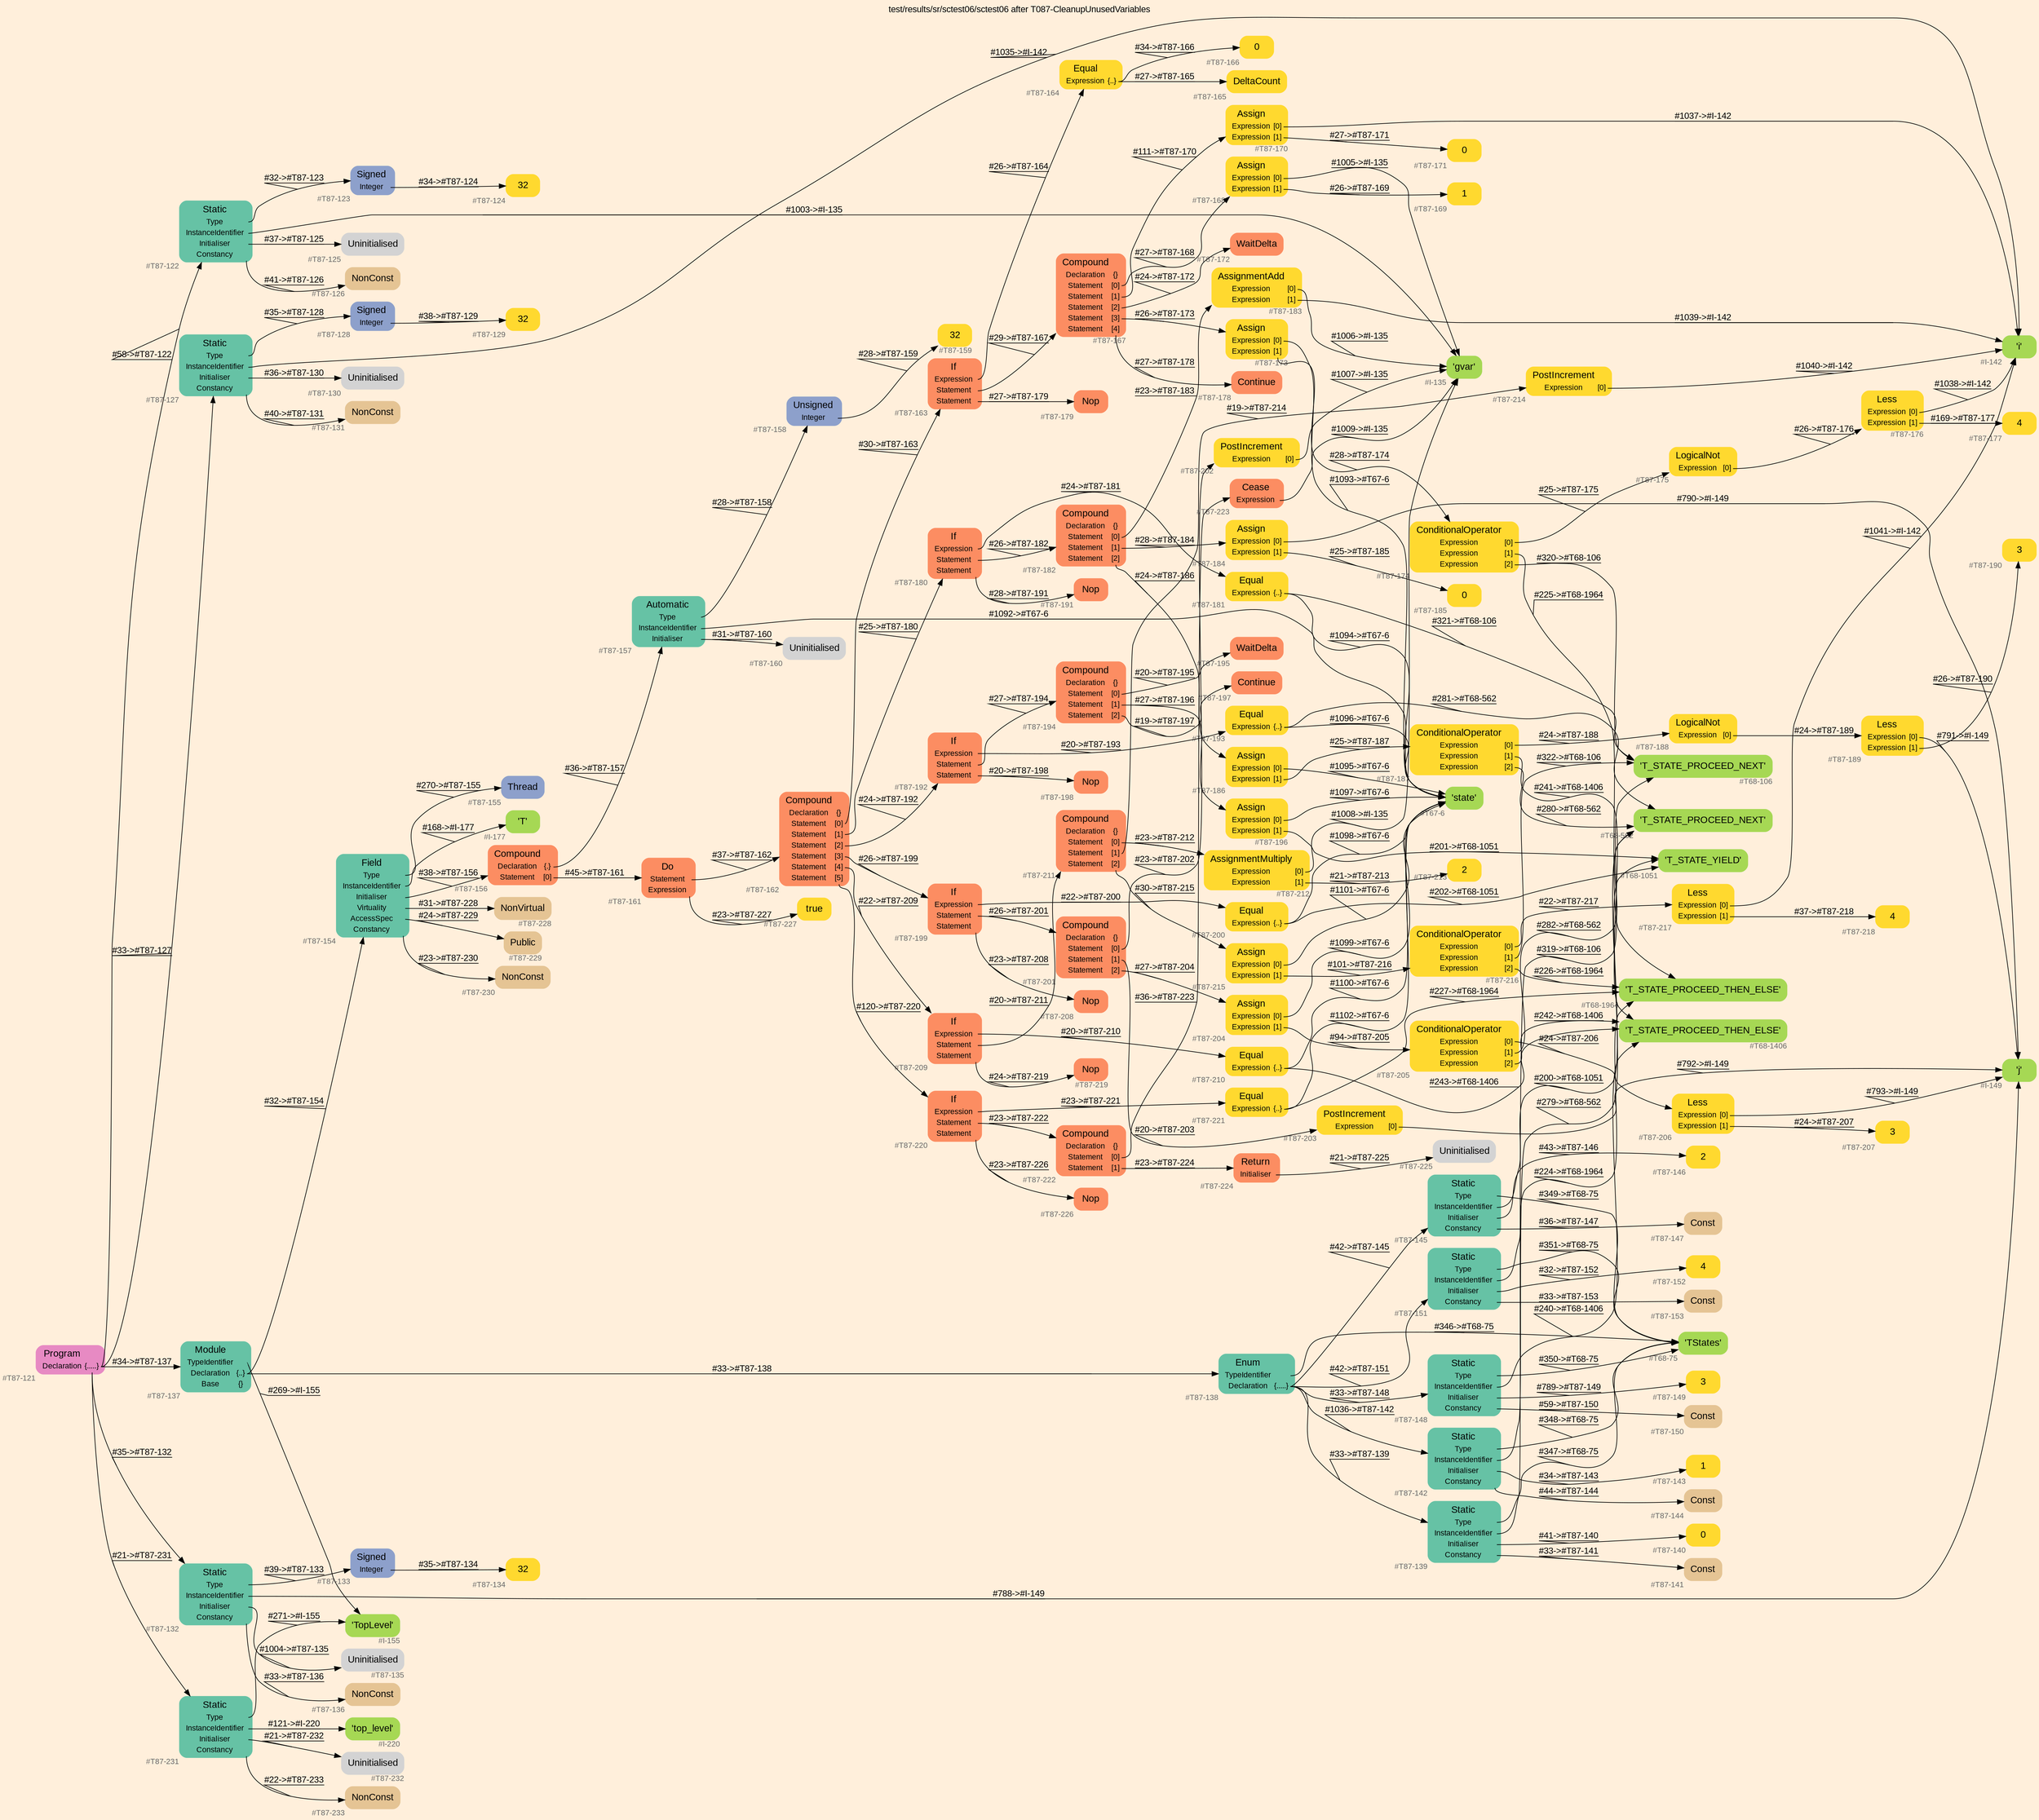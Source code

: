 digraph "test/results/sr/sctest06/sctest06 after T087-CleanupUnusedVariables" {
label = "test/results/sr/sctest06/sctest06 after T087-CleanupUnusedVariables"
labelloc = t
graph [
    rankdir = "LR"
    ranksep = 0.3
    bgcolor = antiquewhite1
    color = black
    fontcolor = black
    fontname = "Arial"
];
node [
    fontname = "Arial"
];
edge [
    fontname = "Arial"
];

// -------------------- node figure --------------------
// -------- block #T87-121 ----------
"#T87-121" [
    fillcolor = "/set28/4"
    xlabel = "#T87-121"
    fontsize = "12"
    fontcolor = grey40
    shape = "plaintext"
    label = <<TABLE BORDER="0" CELLBORDER="0" CELLSPACING="0">
     <TR><TD><FONT COLOR="black" POINT-SIZE="15">Program</FONT></TD></TR>
     <TR><TD><FONT COLOR="black" POINT-SIZE="12">Declaration</FONT></TD><TD PORT="port0"><FONT COLOR="black" POINT-SIZE="12">{.....}</FONT></TD></TR>
    </TABLE>>
    style = "rounded,filled"
];

// -------- block #T87-122 ----------
"#T87-122" [
    fillcolor = "/set28/1"
    xlabel = "#T87-122"
    fontsize = "12"
    fontcolor = grey40
    shape = "plaintext"
    label = <<TABLE BORDER="0" CELLBORDER="0" CELLSPACING="0">
     <TR><TD><FONT COLOR="black" POINT-SIZE="15">Static</FONT></TD></TR>
     <TR><TD><FONT COLOR="black" POINT-SIZE="12">Type</FONT></TD><TD PORT="port0"></TD></TR>
     <TR><TD><FONT COLOR="black" POINT-SIZE="12">InstanceIdentifier</FONT></TD><TD PORT="port1"></TD></TR>
     <TR><TD><FONT COLOR="black" POINT-SIZE="12">Initialiser</FONT></TD><TD PORT="port2"></TD></TR>
     <TR><TD><FONT COLOR="black" POINT-SIZE="12">Constancy</FONT></TD><TD PORT="port3"></TD></TR>
    </TABLE>>
    style = "rounded,filled"
];

// -------- block #T87-123 ----------
"#T87-123" [
    fillcolor = "/set28/3"
    xlabel = "#T87-123"
    fontsize = "12"
    fontcolor = grey40
    shape = "plaintext"
    label = <<TABLE BORDER="0" CELLBORDER="0" CELLSPACING="0">
     <TR><TD><FONT COLOR="black" POINT-SIZE="15">Signed</FONT></TD></TR>
     <TR><TD><FONT COLOR="black" POINT-SIZE="12">Integer</FONT></TD><TD PORT="port0"></TD></TR>
    </TABLE>>
    style = "rounded,filled"
];

// -------- block #T87-124 ----------
"#T87-124" [
    fillcolor = "/set28/6"
    xlabel = "#T87-124"
    fontsize = "12"
    fontcolor = grey40
    shape = "plaintext"
    label = <<TABLE BORDER="0" CELLBORDER="0" CELLSPACING="0">
     <TR><TD><FONT COLOR="black" POINT-SIZE="15">32</FONT></TD></TR>
    </TABLE>>
    style = "rounded,filled"
];

// -------- block #I-135 ----------
"#I-135" [
    fillcolor = "/set28/5"
    xlabel = "#I-135"
    fontsize = "12"
    fontcolor = grey40
    shape = "plaintext"
    label = <<TABLE BORDER="0" CELLBORDER="0" CELLSPACING="0">
     <TR><TD><FONT COLOR="black" POINT-SIZE="15">'gvar'</FONT></TD></TR>
    </TABLE>>
    style = "rounded,filled"
];

// -------- block #T87-125 ----------
"#T87-125" [
    xlabel = "#T87-125"
    fontsize = "12"
    fontcolor = grey40
    shape = "plaintext"
    label = <<TABLE BORDER="0" CELLBORDER="0" CELLSPACING="0">
     <TR><TD><FONT COLOR="black" POINT-SIZE="15">Uninitialised</FONT></TD></TR>
    </TABLE>>
    style = "rounded,filled"
];

// -------- block #T87-126 ----------
"#T87-126" [
    fillcolor = "/set28/7"
    xlabel = "#T87-126"
    fontsize = "12"
    fontcolor = grey40
    shape = "plaintext"
    label = <<TABLE BORDER="0" CELLBORDER="0" CELLSPACING="0">
     <TR><TD><FONT COLOR="black" POINT-SIZE="15">NonConst</FONT></TD></TR>
    </TABLE>>
    style = "rounded,filled"
];

// -------- block #T87-127 ----------
"#T87-127" [
    fillcolor = "/set28/1"
    xlabel = "#T87-127"
    fontsize = "12"
    fontcolor = grey40
    shape = "plaintext"
    label = <<TABLE BORDER="0" CELLBORDER="0" CELLSPACING="0">
     <TR><TD><FONT COLOR="black" POINT-SIZE="15">Static</FONT></TD></TR>
     <TR><TD><FONT COLOR="black" POINT-SIZE="12">Type</FONT></TD><TD PORT="port0"></TD></TR>
     <TR><TD><FONT COLOR="black" POINT-SIZE="12">InstanceIdentifier</FONT></TD><TD PORT="port1"></TD></TR>
     <TR><TD><FONT COLOR="black" POINT-SIZE="12">Initialiser</FONT></TD><TD PORT="port2"></TD></TR>
     <TR><TD><FONT COLOR="black" POINT-SIZE="12">Constancy</FONT></TD><TD PORT="port3"></TD></TR>
    </TABLE>>
    style = "rounded,filled"
];

// -------- block #T87-128 ----------
"#T87-128" [
    fillcolor = "/set28/3"
    xlabel = "#T87-128"
    fontsize = "12"
    fontcolor = grey40
    shape = "plaintext"
    label = <<TABLE BORDER="0" CELLBORDER="0" CELLSPACING="0">
     <TR><TD><FONT COLOR="black" POINT-SIZE="15">Signed</FONT></TD></TR>
     <TR><TD><FONT COLOR="black" POINT-SIZE="12">Integer</FONT></TD><TD PORT="port0"></TD></TR>
    </TABLE>>
    style = "rounded,filled"
];

// -------- block #T87-129 ----------
"#T87-129" [
    fillcolor = "/set28/6"
    xlabel = "#T87-129"
    fontsize = "12"
    fontcolor = grey40
    shape = "plaintext"
    label = <<TABLE BORDER="0" CELLBORDER="0" CELLSPACING="0">
     <TR><TD><FONT COLOR="black" POINT-SIZE="15">32</FONT></TD></TR>
    </TABLE>>
    style = "rounded,filled"
];

// -------- block #I-142 ----------
"#I-142" [
    fillcolor = "/set28/5"
    xlabel = "#I-142"
    fontsize = "12"
    fontcolor = grey40
    shape = "plaintext"
    label = <<TABLE BORDER="0" CELLBORDER="0" CELLSPACING="0">
     <TR><TD><FONT COLOR="black" POINT-SIZE="15">'i'</FONT></TD></TR>
    </TABLE>>
    style = "rounded,filled"
];

// -------- block #T87-130 ----------
"#T87-130" [
    xlabel = "#T87-130"
    fontsize = "12"
    fontcolor = grey40
    shape = "plaintext"
    label = <<TABLE BORDER="0" CELLBORDER="0" CELLSPACING="0">
     <TR><TD><FONT COLOR="black" POINT-SIZE="15">Uninitialised</FONT></TD></TR>
    </TABLE>>
    style = "rounded,filled"
];

// -------- block #T87-131 ----------
"#T87-131" [
    fillcolor = "/set28/7"
    xlabel = "#T87-131"
    fontsize = "12"
    fontcolor = grey40
    shape = "plaintext"
    label = <<TABLE BORDER="0" CELLBORDER="0" CELLSPACING="0">
     <TR><TD><FONT COLOR="black" POINT-SIZE="15">NonConst</FONT></TD></TR>
    </TABLE>>
    style = "rounded,filled"
];

// -------- block #T87-132 ----------
"#T87-132" [
    fillcolor = "/set28/1"
    xlabel = "#T87-132"
    fontsize = "12"
    fontcolor = grey40
    shape = "plaintext"
    label = <<TABLE BORDER="0" CELLBORDER="0" CELLSPACING="0">
     <TR><TD><FONT COLOR="black" POINT-SIZE="15">Static</FONT></TD></TR>
     <TR><TD><FONT COLOR="black" POINT-SIZE="12">Type</FONT></TD><TD PORT="port0"></TD></TR>
     <TR><TD><FONT COLOR="black" POINT-SIZE="12">InstanceIdentifier</FONT></TD><TD PORT="port1"></TD></TR>
     <TR><TD><FONT COLOR="black" POINT-SIZE="12">Initialiser</FONT></TD><TD PORT="port2"></TD></TR>
     <TR><TD><FONT COLOR="black" POINT-SIZE="12">Constancy</FONT></TD><TD PORT="port3"></TD></TR>
    </TABLE>>
    style = "rounded,filled"
];

// -------- block #T87-133 ----------
"#T87-133" [
    fillcolor = "/set28/3"
    xlabel = "#T87-133"
    fontsize = "12"
    fontcolor = grey40
    shape = "plaintext"
    label = <<TABLE BORDER="0" CELLBORDER="0" CELLSPACING="0">
     <TR><TD><FONT COLOR="black" POINT-SIZE="15">Signed</FONT></TD></TR>
     <TR><TD><FONT COLOR="black" POINT-SIZE="12">Integer</FONT></TD><TD PORT="port0"></TD></TR>
    </TABLE>>
    style = "rounded,filled"
];

// -------- block #T87-134 ----------
"#T87-134" [
    fillcolor = "/set28/6"
    xlabel = "#T87-134"
    fontsize = "12"
    fontcolor = grey40
    shape = "plaintext"
    label = <<TABLE BORDER="0" CELLBORDER="0" CELLSPACING="0">
     <TR><TD><FONT COLOR="black" POINT-SIZE="15">32</FONT></TD></TR>
    </TABLE>>
    style = "rounded,filled"
];

// -------- block #I-149 ----------
"#I-149" [
    fillcolor = "/set28/5"
    xlabel = "#I-149"
    fontsize = "12"
    fontcolor = grey40
    shape = "plaintext"
    label = <<TABLE BORDER="0" CELLBORDER="0" CELLSPACING="0">
     <TR><TD><FONT COLOR="black" POINT-SIZE="15">'j'</FONT></TD></TR>
    </TABLE>>
    style = "rounded,filled"
];

// -------- block #T87-135 ----------
"#T87-135" [
    xlabel = "#T87-135"
    fontsize = "12"
    fontcolor = grey40
    shape = "plaintext"
    label = <<TABLE BORDER="0" CELLBORDER="0" CELLSPACING="0">
     <TR><TD><FONT COLOR="black" POINT-SIZE="15">Uninitialised</FONT></TD></TR>
    </TABLE>>
    style = "rounded,filled"
];

// -------- block #T87-136 ----------
"#T87-136" [
    fillcolor = "/set28/7"
    xlabel = "#T87-136"
    fontsize = "12"
    fontcolor = grey40
    shape = "plaintext"
    label = <<TABLE BORDER="0" CELLBORDER="0" CELLSPACING="0">
     <TR><TD><FONT COLOR="black" POINT-SIZE="15">NonConst</FONT></TD></TR>
    </TABLE>>
    style = "rounded,filled"
];

// -------- block #T87-137 ----------
"#T87-137" [
    fillcolor = "/set28/1"
    xlabel = "#T87-137"
    fontsize = "12"
    fontcolor = grey40
    shape = "plaintext"
    label = <<TABLE BORDER="0" CELLBORDER="0" CELLSPACING="0">
     <TR><TD><FONT COLOR="black" POINT-SIZE="15">Module</FONT></TD></TR>
     <TR><TD><FONT COLOR="black" POINT-SIZE="12">TypeIdentifier</FONT></TD><TD PORT="port0"></TD></TR>
     <TR><TD><FONT COLOR="black" POINT-SIZE="12">Declaration</FONT></TD><TD PORT="port1"><FONT COLOR="black" POINT-SIZE="12">{..}</FONT></TD></TR>
     <TR><TD><FONT COLOR="black" POINT-SIZE="12">Base</FONT></TD><TD PORT="port2"><FONT COLOR="black" POINT-SIZE="12">{}</FONT></TD></TR>
    </TABLE>>
    style = "rounded,filled"
];

// -------- block #I-155 ----------
"#I-155" [
    fillcolor = "/set28/5"
    xlabel = "#I-155"
    fontsize = "12"
    fontcolor = grey40
    shape = "plaintext"
    label = <<TABLE BORDER="0" CELLBORDER="0" CELLSPACING="0">
     <TR><TD><FONT COLOR="black" POINT-SIZE="15">'TopLevel'</FONT></TD></TR>
    </TABLE>>
    style = "rounded,filled"
];

// -------- block #T87-138 ----------
"#T87-138" [
    fillcolor = "/set28/1"
    xlabel = "#T87-138"
    fontsize = "12"
    fontcolor = grey40
    shape = "plaintext"
    label = <<TABLE BORDER="0" CELLBORDER="0" CELLSPACING="0">
     <TR><TD><FONT COLOR="black" POINT-SIZE="15">Enum</FONT></TD></TR>
     <TR><TD><FONT COLOR="black" POINT-SIZE="12">TypeIdentifier</FONT></TD><TD PORT="port0"></TD></TR>
     <TR><TD><FONT COLOR="black" POINT-SIZE="12">Declaration</FONT></TD><TD PORT="port1"><FONT COLOR="black" POINT-SIZE="12">{.....}</FONT></TD></TR>
    </TABLE>>
    style = "rounded,filled"
];

// -------- block #T68-75 ----------
"#T68-75" [
    fillcolor = "/set28/5"
    xlabel = "#T68-75"
    fontsize = "12"
    fontcolor = grey40
    shape = "plaintext"
    label = <<TABLE BORDER="0" CELLBORDER="0" CELLSPACING="0">
     <TR><TD><FONT COLOR="black" POINT-SIZE="15">'TStates'</FONT></TD></TR>
    </TABLE>>
    style = "rounded,filled"
];

// -------- block #T87-139 ----------
"#T87-139" [
    fillcolor = "/set28/1"
    xlabel = "#T87-139"
    fontsize = "12"
    fontcolor = grey40
    shape = "plaintext"
    label = <<TABLE BORDER="0" CELLBORDER="0" CELLSPACING="0">
     <TR><TD><FONT COLOR="black" POINT-SIZE="15">Static</FONT></TD></TR>
     <TR><TD><FONT COLOR="black" POINT-SIZE="12">Type</FONT></TD><TD PORT="port0"></TD></TR>
     <TR><TD><FONT COLOR="black" POINT-SIZE="12">InstanceIdentifier</FONT></TD><TD PORT="port1"></TD></TR>
     <TR><TD><FONT COLOR="black" POINT-SIZE="12">Initialiser</FONT></TD><TD PORT="port2"></TD></TR>
     <TR><TD><FONT COLOR="black" POINT-SIZE="12">Constancy</FONT></TD><TD PORT="port3"></TD></TR>
    </TABLE>>
    style = "rounded,filled"
];

// -------- block #T68-106 ----------
"#T68-106" [
    fillcolor = "/set28/5"
    xlabel = "#T68-106"
    fontsize = "12"
    fontcolor = grey40
    shape = "plaintext"
    label = <<TABLE BORDER="0" CELLBORDER="0" CELLSPACING="0">
     <TR><TD><FONT COLOR="black" POINT-SIZE="15">'T_STATE_PROCEED_NEXT'</FONT></TD></TR>
    </TABLE>>
    style = "rounded,filled"
];

// -------- block #T87-140 ----------
"#T87-140" [
    fillcolor = "/set28/6"
    xlabel = "#T87-140"
    fontsize = "12"
    fontcolor = grey40
    shape = "plaintext"
    label = <<TABLE BORDER="0" CELLBORDER="0" CELLSPACING="0">
     <TR><TD><FONT COLOR="black" POINT-SIZE="15">0</FONT></TD></TR>
    </TABLE>>
    style = "rounded,filled"
];

// -------- block #T87-141 ----------
"#T87-141" [
    fillcolor = "/set28/7"
    xlabel = "#T87-141"
    fontsize = "12"
    fontcolor = grey40
    shape = "plaintext"
    label = <<TABLE BORDER="0" CELLBORDER="0" CELLSPACING="0">
     <TR><TD><FONT COLOR="black" POINT-SIZE="15">Const</FONT></TD></TR>
    </TABLE>>
    style = "rounded,filled"
];

// -------- block #T87-142 ----------
"#T87-142" [
    fillcolor = "/set28/1"
    xlabel = "#T87-142"
    fontsize = "12"
    fontcolor = grey40
    shape = "plaintext"
    label = <<TABLE BORDER="0" CELLBORDER="0" CELLSPACING="0">
     <TR><TD><FONT COLOR="black" POINT-SIZE="15">Static</FONT></TD></TR>
     <TR><TD><FONT COLOR="black" POINT-SIZE="12">Type</FONT></TD><TD PORT="port0"></TD></TR>
     <TR><TD><FONT COLOR="black" POINT-SIZE="12">InstanceIdentifier</FONT></TD><TD PORT="port1"></TD></TR>
     <TR><TD><FONT COLOR="black" POINT-SIZE="12">Initialiser</FONT></TD><TD PORT="port2"></TD></TR>
     <TR><TD><FONT COLOR="black" POINT-SIZE="12">Constancy</FONT></TD><TD PORT="port3"></TD></TR>
    </TABLE>>
    style = "rounded,filled"
];

// -------- block #T68-562 ----------
"#T68-562" [
    fillcolor = "/set28/5"
    xlabel = "#T68-562"
    fontsize = "12"
    fontcolor = grey40
    shape = "plaintext"
    label = <<TABLE BORDER="0" CELLBORDER="0" CELLSPACING="0">
     <TR><TD><FONT COLOR="black" POINT-SIZE="15">'T_STATE_PROCEED_NEXT'</FONT></TD></TR>
    </TABLE>>
    style = "rounded,filled"
];

// -------- block #T87-143 ----------
"#T87-143" [
    fillcolor = "/set28/6"
    xlabel = "#T87-143"
    fontsize = "12"
    fontcolor = grey40
    shape = "plaintext"
    label = <<TABLE BORDER="0" CELLBORDER="0" CELLSPACING="0">
     <TR><TD><FONT COLOR="black" POINT-SIZE="15">1</FONT></TD></TR>
    </TABLE>>
    style = "rounded,filled"
];

// -------- block #T87-144 ----------
"#T87-144" [
    fillcolor = "/set28/7"
    xlabel = "#T87-144"
    fontsize = "12"
    fontcolor = grey40
    shape = "plaintext"
    label = <<TABLE BORDER="0" CELLBORDER="0" CELLSPACING="0">
     <TR><TD><FONT COLOR="black" POINT-SIZE="15">Const</FONT></TD></TR>
    </TABLE>>
    style = "rounded,filled"
];

// -------- block #T87-145 ----------
"#T87-145" [
    fillcolor = "/set28/1"
    xlabel = "#T87-145"
    fontsize = "12"
    fontcolor = grey40
    shape = "plaintext"
    label = <<TABLE BORDER="0" CELLBORDER="0" CELLSPACING="0">
     <TR><TD><FONT COLOR="black" POINT-SIZE="15">Static</FONT></TD></TR>
     <TR><TD><FONT COLOR="black" POINT-SIZE="12">Type</FONT></TD><TD PORT="port0"></TD></TR>
     <TR><TD><FONT COLOR="black" POINT-SIZE="12">InstanceIdentifier</FONT></TD><TD PORT="port1"></TD></TR>
     <TR><TD><FONT COLOR="black" POINT-SIZE="12">Initialiser</FONT></TD><TD PORT="port2"></TD></TR>
     <TR><TD><FONT COLOR="black" POINT-SIZE="12">Constancy</FONT></TD><TD PORT="port3"></TD></TR>
    </TABLE>>
    style = "rounded,filled"
];

// -------- block #T68-1051 ----------
"#T68-1051" [
    fillcolor = "/set28/5"
    xlabel = "#T68-1051"
    fontsize = "12"
    fontcolor = grey40
    shape = "plaintext"
    label = <<TABLE BORDER="0" CELLBORDER="0" CELLSPACING="0">
     <TR><TD><FONT COLOR="black" POINT-SIZE="15">'T_STATE_YIELD'</FONT></TD></TR>
    </TABLE>>
    style = "rounded,filled"
];

// -------- block #T87-146 ----------
"#T87-146" [
    fillcolor = "/set28/6"
    xlabel = "#T87-146"
    fontsize = "12"
    fontcolor = grey40
    shape = "plaintext"
    label = <<TABLE BORDER="0" CELLBORDER="0" CELLSPACING="0">
     <TR><TD><FONT COLOR="black" POINT-SIZE="15">2</FONT></TD></TR>
    </TABLE>>
    style = "rounded,filled"
];

// -------- block #T87-147 ----------
"#T87-147" [
    fillcolor = "/set28/7"
    xlabel = "#T87-147"
    fontsize = "12"
    fontcolor = grey40
    shape = "plaintext"
    label = <<TABLE BORDER="0" CELLBORDER="0" CELLSPACING="0">
     <TR><TD><FONT COLOR="black" POINT-SIZE="15">Const</FONT></TD></TR>
    </TABLE>>
    style = "rounded,filled"
];

// -------- block #T87-148 ----------
"#T87-148" [
    fillcolor = "/set28/1"
    xlabel = "#T87-148"
    fontsize = "12"
    fontcolor = grey40
    shape = "plaintext"
    label = <<TABLE BORDER="0" CELLBORDER="0" CELLSPACING="0">
     <TR><TD><FONT COLOR="black" POINT-SIZE="15">Static</FONT></TD></TR>
     <TR><TD><FONT COLOR="black" POINT-SIZE="12">Type</FONT></TD><TD PORT="port0"></TD></TR>
     <TR><TD><FONT COLOR="black" POINT-SIZE="12">InstanceIdentifier</FONT></TD><TD PORT="port1"></TD></TR>
     <TR><TD><FONT COLOR="black" POINT-SIZE="12">Initialiser</FONT></TD><TD PORT="port2"></TD></TR>
     <TR><TD><FONT COLOR="black" POINT-SIZE="12">Constancy</FONT></TD><TD PORT="port3"></TD></TR>
    </TABLE>>
    style = "rounded,filled"
];

// -------- block #T68-1406 ----------
"#T68-1406" [
    fillcolor = "/set28/5"
    xlabel = "#T68-1406"
    fontsize = "12"
    fontcolor = grey40
    shape = "plaintext"
    label = <<TABLE BORDER="0" CELLBORDER="0" CELLSPACING="0">
     <TR><TD><FONT COLOR="black" POINT-SIZE="15">'T_STATE_PROCEED_THEN_ELSE'</FONT></TD></TR>
    </TABLE>>
    style = "rounded,filled"
];

// -------- block #T87-149 ----------
"#T87-149" [
    fillcolor = "/set28/6"
    xlabel = "#T87-149"
    fontsize = "12"
    fontcolor = grey40
    shape = "plaintext"
    label = <<TABLE BORDER="0" CELLBORDER="0" CELLSPACING="0">
     <TR><TD><FONT COLOR="black" POINT-SIZE="15">3</FONT></TD></TR>
    </TABLE>>
    style = "rounded,filled"
];

// -------- block #T87-150 ----------
"#T87-150" [
    fillcolor = "/set28/7"
    xlabel = "#T87-150"
    fontsize = "12"
    fontcolor = grey40
    shape = "plaintext"
    label = <<TABLE BORDER="0" CELLBORDER="0" CELLSPACING="0">
     <TR><TD><FONT COLOR="black" POINT-SIZE="15">Const</FONT></TD></TR>
    </TABLE>>
    style = "rounded,filled"
];

// -------- block #T87-151 ----------
"#T87-151" [
    fillcolor = "/set28/1"
    xlabel = "#T87-151"
    fontsize = "12"
    fontcolor = grey40
    shape = "plaintext"
    label = <<TABLE BORDER="0" CELLBORDER="0" CELLSPACING="0">
     <TR><TD><FONT COLOR="black" POINT-SIZE="15">Static</FONT></TD></TR>
     <TR><TD><FONT COLOR="black" POINT-SIZE="12">Type</FONT></TD><TD PORT="port0"></TD></TR>
     <TR><TD><FONT COLOR="black" POINT-SIZE="12">InstanceIdentifier</FONT></TD><TD PORT="port1"></TD></TR>
     <TR><TD><FONT COLOR="black" POINT-SIZE="12">Initialiser</FONT></TD><TD PORT="port2"></TD></TR>
     <TR><TD><FONT COLOR="black" POINT-SIZE="12">Constancy</FONT></TD><TD PORT="port3"></TD></TR>
    </TABLE>>
    style = "rounded,filled"
];

// -------- block #T68-1964 ----------
"#T68-1964" [
    fillcolor = "/set28/5"
    xlabel = "#T68-1964"
    fontsize = "12"
    fontcolor = grey40
    shape = "plaintext"
    label = <<TABLE BORDER="0" CELLBORDER="0" CELLSPACING="0">
     <TR><TD><FONT COLOR="black" POINT-SIZE="15">'T_STATE_PROCEED_THEN_ELSE'</FONT></TD></TR>
    </TABLE>>
    style = "rounded,filled"
];

// -------- block #T87-152 ----------
"#T87-152" [
    fillcolor = "/set28/6"
    xlabel = "#T87-152"
    fontsize = "12"
    fontcolor = grey40
    shape = "plaintext"
    label = <<TABLE BORDER="0" CELLBORDER="0" CELLSPACING="0">
     <TR><TD><FONT COLOR="black" POINT-SIZE="15">4</FONT></TD></TR>
    </TABLE>>
    style = "rounded,filled"
];

// -------- block #T87-153 ----------
"#T87-153" [
    fillcolor = "/set28/7"
    xlabel = "#T87-153"
    fontsize = "12"
    fontcolor = grey40
    shape = "plaintext"
    label = <<TABLE BORDER="0" CELLBORDER="0" CELLSPACING="0">
     <TR><TD><FONT COLOR="black" POINT-SIZE="15">Const</FONT></TD></TR>
    </TABLE>>
    style = "rounded,filled"
];

// -------- block #T87-154 ----------
"#T87-154" [
    fillcolor = "/set28/1"
    xlabel = "#T87-154"
    fontsize = "12"
    fontcolor = grey40
    shape = "plaintext"
    label = <<TABLE BORDER="0" CELLBORDER="0" CELLSPACING="0">
     <TR><TD><FONT COLOR="black" POINT-SIZE="15">Field</FONT></TD></TR>
     <TR><TD><FONT COLOR="black" POINT-SIZE="12">Type</FONT></TD><TD PORT="port0"></TD></TR>
     <TR><TD><FONT COLOR="black" POINT-SIZE="12">InstanceIdentifier</FONT></TD><TD PORT="port1"></TD></TR>
     <TR><TD><FONT COLOR="black" POINT-SIZE="12">Initialiser</FONT></TD><TD PORT="port2"></TD></TR>
     <TR><TD><FONT COLOR="black" POINT-SIZE="12">Virtuality</FONT></TD><TD PORT="port3"></TD></TR>
     <TR><TD><FONT COLOR="black" POINT-SIZE="12">AccessSpec</FONT></TD><TD PORT="port4"></TD></TR>
     <TR><TD><FONT COLOR="black" POINT-SIZE="12">Constancy</FONT></TD><TD PORT="port5"></TD></TR>
    </TABLE>>
    style = "rounded,filled"
];

// -------- block #T87-155 ----------
"#T87-155" [
    fillcolor = "/set28/3"
    xlabel = "#T87-155"
    fontsize = "12"
    fontcolor = grey40
    shape = "plaintext"
    label = <<TABLE BORDER="0" CELLBORDER="0" CELLSPACING="0">
     <TR><TD><FONT COLOR="black" POINT-SIZE="15">Thread</FONT></TD></TR>
    </TABLE>>
    style = "rounded,filled"
];

// -------- block #I-177 ----------
"#I-177" [
    fillcolor = "/set28/5"
    xlabel = "#I-177"
    fontsize = "12"
    fontcolor = grey40
    shape = "plaintext"
    label = <<TABLE BORDER="0" CELLBORDER="0" CELLSPACING="0">
     <TR><TD><FONT COLOR="black" POINT-SIZE="15">'T'</FONT></TD></TR>
    </TABLE>>
    style = "rounded,filled"
];

// -------- block #T87-156 ----------
"#T87-156" [
    fillcolor = "/set28/2"
    xlabel = "#T87-156"
    fontsize = "12"
    fontcolor = grey40
    shape = "plaintext"
    label = <<TABLE BORDER="0" CELLBORDER="0" CELLSPACING="0">
     <TR><TD><FONT COLOR="black" POINT-SIZE="15">Compound</FONT></TD></TR>
     <TR><TD><FONT COLOR="black" POINT-SIZE="12">Declaration</FONT></TD><TD PORT="port0"><FONT COLOR="black" POINT-SIZE="12">{.}</FONT></TD></TR>
     <TR><TD><FONT COLOR="black" POINT-SIZE="12">Statement</FONT></TD><TD PORT="port1"><FONT COLOR="black" POINT-SIZE="12">[0]</FONT></TD></TR>
    </TABLE>>
    style = "rounded,filled"
];

// -------- block #T87-157 ----------
"#T87-157" [
    fillcolor = "/set28/1"
    xlabel = "#T87-157"
    fontsize = "12"
    fontcolor = grey40
    shape = "plaintext"
    label = <<TABLE BORDER="0" CELLBORDER="0" CELLSPACING="0">
     <TR><TD><FONT COLOR="black" POINT-SIZE="15">Automatic</FONT></TD></TR>
     <TR><TD><FONT COLOR="black" POINT-SIZE="12">Type</FONT></TD><TD PORT="port0"></TD></TR>
     <TR><TD><FONT COLOR="black" POINT-SIZE="12">InstanceIdentifier</FONT></TD><TD PORT="port1"></TD></TR>
     <TR><TD><FONT COLOR="black" POINT-SIZE="12">Initialiser</FONT></TD><TD PORT="port2"></TD></TR>
    </TABLE>>
    style = "rounded,filled"
];

// -------- block #T87-158 ----------
"#T87-158" [
    fillcolor = "/set28/3"
    xlabel = "#T87-158"
    fontsize = "12"
    fontcolor = grey40
    shape = "plaintext"
    label = <<TABLE BORDER="0" CELLBORDER="0" CELLSPACING="0">
     <TR><TD><FONT COLOR="black" POINT-SIZE="15">Unsigned</FONT></TD></TR>
     <TR><TD><FONT COLOR="black" POINT-SIZE="12">Integer</FONT></TD><TD PORT="port0"></TD></TR>
    </TABLE>>
    style = "rounded,filled"
];

// -------- block #T87-159 ----------
"#T87-159" [
    fillcolor = "/set28/6"
    xlabel = "#T87-159"
    fontsize = "12"
    fontcolor = grey40
    shape = "plaintext"
    label = <<TABLE BORDER="0" CELLBORDER="0" CELLSPACING="0">
     <TR><TD><FONT COLOR="black" POINT-SIZE="15">32</FONT></TD></TR>
    </TABLE>>
    style = "rounded,filled"
];

// -------- block #T67-6 ----------
"#T67-6" [
    fillcolor = "/set28/5"
    xlabel = "#T67-6"
    fontsize = "12"
    fontcolor = grey40
    shape = "plaintext"
    label = <<TABLE BORDER="0" CELLBORDER="0" CELLSPACING="0">
     <TR><TD><FONT COLOR="black" POINT-SIZE="15">'state'</FONT></TD></TR>
    </TABLE>>
    style = "rounded,filled"
];

// -------- block #T87-160 ----------
"#T87-160" [
    xlabel = "#T87-160"
    fontsize = "12"
    fontcolor = grey40
    shape = "plaintext"
    label = <<TABLE BORDER="0" CELLBORDER="0" CELLSPACING="0">
     <TR><TD><FONT COLOR="black" POINT-SIZE="15">Uninitialised</FONT></TD></TR>
    </TABLE>>
    style = "rounded,filled"
];

// -------- block #T87-161 ----------
"#T87-161" [
    fillcolor = "/set28/2"
    xlabel = "#T87-161"
    fontsize = "12"
    fontcolor = grey40
    shape = "plaintext"
    label = <<TABLE BORDER="0" CELLBORDER="0" CELLSPACING="0">
     <TR><TD><FONT COLOR="black" POINT-SIZE="15">Do</FONT></TD></TR>
     <TR><TD><FONT COLOR="black" POINT-SIZE="12">Statement</FONT></TD><TD PORT="port0"></TD></TR>
     <TR><TD><FONT COLOR="black" POINT-SIZE="12">Expression</FONT></TD><TD PORT="port1"></TD></TR>
    </TABLE>>
    style = "rounded,filled"
];

// -------- block #T87-162 ----------
"#T87-162" [
    fillcolor = "/set28/2"
    xlabel = "#T87-162"
    fontsize = "12"
    fontcolor = grey40
    shape = "plaintext"
    label = <<TABLE BORDER="0" CELLBORDER="0" CELLSPACING="0">
     <TR><TD><FONT COLOR="black" POINT-SIZE="15">Compound</FONT></TD></TR>
     <TR><TD><FONT COLOR="black" POINT-SIZE="12">Declaration</FONT></TD><TD PORT="port0"><FONT COLOR="black" POINT-SIZE="12">{}</FONT></TD></TR>
     <TR><TD><FONT COLOR="black" POINT-SIZE="12">Statement</FONT></TD><TD PORT="port1"><FONT COLOR="black" POINT-SIZE="12">[0]</FONT></TD></TR>
     <TR><TD><FONT COLOR="black" POINT-SIZE="12">Statement</FONT></TD><TD PORT="port2"><FONT COLOR="black" POINT-SIZE="12">[1]</FONT></TD></TR>
     <TR><TD><FONT COLOR="black" POINT-SIZE="12">Statement</FONT></TD><TD PORT="port3"><FONT COLOR="black" POINT-SIZE="12">[2]</FONT></TD></TR>
     <TR><TD><FONT COLOR="black" POINT-SIZE="12">Statement</FONT></TD><TD PORT="port4"><FONT COLOR="black" POINT-SIZE="12">[3]</FONT></TD></TR>
     <TR><TD><FONT COLOR="black" POINT-SIZE="12">Statement</FONT></TD><TD PORT="port5"><FONT COLOR="black" POINT-SIZE="12">[4]</FONT></TD></TR>
     <TR><TD><FONT COLOR="black" POINT-SIZE="12">Statement</FONT></TD><TD PORT="port6"><FONT COLOR="black" POINT-SIZE="12">[5]</FONT></TD></TR>
    </TABLE>>
    style = "rounded,filled"
];

// -------- block #T87-163 ----------
"#T87-163" [
    fillcolor = "/set28/2"
    xlabel = "#T87-163"
    fontsize = "12"
    fontcolor = grey40
    shape = "plaintext"
    label = <<TABLE BORDER="0" CELLBORDER="0" CELLSPACING="0">
     <TR><TD><FONT COLOR="black" POINT-SIZE="15">If</FONT></TD></TR>
     <TR><TD><FONT COLOR="black" POINT-SIZE="12">Expression</FONT></TD><TD PORT="port0"></TD></TR>
     <TR><TD><FONT COLOR="black" POINT-SIZE="12">Statement</FONT></TD><TD PORT="port1"></TD></TR>
     <TR><TD><FONT COLOR="black" POINT-SIZE="12">Statement</FONT></TD><TD PORT="port2"></TD></TR>
    </TABLE>>
    style = "rounded,filled"
];

// -------- block #T87-164 ----------
"#T87-164" [
    fillcolor = "/set28/6"
    xlabel = "#T87-164"
    fontsize = "12"
    fontcolor = grey40
    shape = "plaintext"
    label = <<TABLE BORDER="0" CELLBORDER="0" CELLSPACING="0">
     <TR><TD><FONT COLOR="black" POINT-SIZE="15">Equal</FONT></TD></TR>
     <TR><TD><FONT COLOR="black" POINT-SIZE="12">Expression</FONT></TD><TD PORT="port0"><FONT COLOR="black" POINT-SIZE="12">{..}</FONT></TD></TR>
    </TABLE>>
    style = "rounded,filled"
];

// -------- block #T87-165 ----------
"#T87-165" [
    fillcolor = "/set28/6"
    xlabel = "#T87-165"
    fontsize = "12"
    fontcolor = grey40
    shape = "plaintext"
    label = <<TABLE BORDER="0" CELLBORDER="0" CELLSPACING="0">
     <TR><TD><FONT COLOR="black" POINT-SIZE="15">DeltaCount</FONT></TD></TR>
    </TABLE>>
    style = "rounded,filled"
];

// -------- block #T87-166 ----------
"#T87-166" [
    fillcolor = "/set28/6"
    xlabel = "#T87-166"
    fontsize = "12"
    fontcolor = grey40
    shape = "plaintext"
    label = <<TABLE BORDER="0" CELLBORDER="0" CELLSPACING="0">
     <TR><TD><FONT COLOR="black" POINT-SIZE="15">0</FONT></TD></TR>
    </TABLE>>
    style = "rounded,filled"
];

// -------- block #T87-167 ----------
"#T87-167" [
    fillcolor = "/set28/2"
    xlabel = "#T87-167"
    fontsize = "12"
    fontcolor = grey40
    shape = "plaintext"
    label = <<TABLE BORDER="0" CELLBORDER="0" CELLSPACING="0">
     <TR><TD><FONT COLOR="black" POINT-SIZE="15">Compound</FONT></TD></TR>
     <TR><TD><FONT COLOR="black" POINT-SIZE="12">Declaration</FONT></TD><TD PORT="port0"><FONT COLOR="black" POINT-SIZE="12">{}</FONT></TD></TR>
     <TR><TD><FONT COLOR="black" POINT-SIZE="12">Statement</FONT></TD><TD PORT="port1"><FONT COLOR="black" POINT-SIZE="12">[0]</FONT></TD></TR>
     <TR><TD><FONT COLOR="black" POINT-SIZE="12">Statement</FONT></TD><TD PORT="port2"><FONT COLOR="black" POINT-SIZE="12">[1]</FONT></TD></TR>
     <TR><TD><FONT COLOR="black" POINT-SIZE="12">Statement</FONT></TD><TD PORT="port3"><FONT COLOR="black" POINT-SIZE="12">[2]</FONT></TD></TR>
     <TR><TD><FONT COLOR="black" POINT-SIZE="12">Statement</FONT></TD><TD PORT="port4"><FONT COLOR="black" POINT-SIZE="12">[3]</FONT></TD></TR>
     <TR><TD><FONT COLOR="black" POINT-SIZE="12">Statement</FONT></TD><TD PORT="port5"><FONT COLOR="black" POINT-SIZE="12">[4]</FONT></TD></TR>
    </TABLE>>
    style = "rounded,filled"
];

// -------- block #T87-168 ----------
"#T87-168" [
    fillcolor = "/set28/6"
    xlabel = "#T87-168"
    fontsize = "12"
    fontcolor = grey40
    shape = "plaintext"
    label = <<TABLE BORDER="0" CELLBORDER="0" CELLSPACING="0">
     <TR><TD><FONT COLOR="black" POINT-SIZE="15">Assign</FONT></TD></TR>
     <TR><TD><FONT COLOR="black" POINT-SIZE="12">Expression</FONT></TD><TD PORT="port0"><FONT COLOR="black" POINT-SIZE="12">[0]</FONT></TD></TR>
     <TR><TD><FONT COLOR="black" POINT-SIZE="12">Expression</FONT></TD><TD PORT="port1"><FONT COLOR="black" POINT-SIZE="12">[1]</FONT></TD></TR>
    </TABLE>>
    style = "rounded,filled"
];

// -------- block #T87-169 ----------
"#T87-169" [
    fillcolor = "/set28/6"
    xlabel = "#T87-169"
    fontsize = "12"
    fontcolor = grey40
    shape = "plaintext"
    label = <<TABLE BORDER="0" CELLBORDER="0" CELLSPACING="0">
     <TR><TD><FONT COLOR="black" POINT-SIZE="15">1</FONT></TD></TR>
    </TABLE>>
    style = "rounded,filled"
];

// -------- block #T87-170 ----------
"#T87-170" [
    fillcolor = "/set28/6"
    xlabel = "#T87-170"
    fontsize = "12"
    fontcolor = grey40
    shape = "plaintext"
    label = <<TABLE BORDER="0" CELLBORDER="0" CELLSPACING="0">
     <TR><TD><FONT COLOR="black" POINT-SIZE="15">Assign</FONT></TD></TR>
     <TR><TD><FONT COLOR="black" POINT-SIZE="12">Expression</FONT></TD><TD PORT="port0"><FONT COLOR="black" POINT-SIZE="12">[0]</FONT></TD></TR>
     <TR><TD><FONT COLOR="black" POINT-SIZE="12">Expression</FONT></TD><TD PORT="port1"><FONT COLOR="black" POINT-SIZE="12">[1]</FONT></TD></TR>
    </TABLE>>
    style = "rounded,filled"
];

// -------- block #T87-171 ----------
"#T87-171" [
    fillcolor = "/set28/6"
    xlabel = "#T87-171"
    fontsize = "12"
    fontcolor = grey40
    shape = "plaintext"
    label = <<TABLE BORDER="0" CELLBORDER="0" CELLSPACING="0">
     <TR><TD><FONT COLOR="black" POINT-SIZE="15">0</FONT></TD></TR>
    </TABLE>>
    style = "rounded,filled"
];

// -------- block #T87-172 ----------
"#T87-172" [
    fillcolor = "/set28/2"
    xlabel = "#T87-172"
    fontsize = "12"
    fontcolor = grey40
    shape = "plaintext"
    label = <<TABLE BORDER="0" CELLBORDER="0" CELLSPACING="0">
     <TR><TD><FONT COLOR="black" POINT-SIZE="15">WaitDelta</FONT></TD></TR>
    </TABLE>>
    style = "rounded,filled"
];

// -------- block #T87-173 ----------
"#T87-173" [
    fillcolor = "/set28/6"
    xlabel = "#T87-173"
    fontsize = "12"
    fontcolor = grey40
    shape = "plaintext"
    label = <<TABLE BORDER="0" CELLBORDER="0" CELLSPACING="0">
     <TR><TD><FONT COLOR="black" POINT-SIZE="15">Assign</FONT></TD></TR>
     <TR><TD><FONT COLOR="black" POINT-SIZE="12">Expression</FONT></TD><TD PORT="port0"><FONT COLOR="black" POINT-SIZE="12">[0]</FONT></TD></TR>
     <TR><TD><FONT COLOR="black" POINT-SIZE="12">Expression</FONT></TD><TD PORT="port1"><FONT COLOR="black" POINT-SIZE="12">[1]</FONT></TD></TR>
    </TABLE>>
    style = "rounded,filled"
];

// -------- block #T87-174 ----------
"#T87-174" [
    fillcolor = "/set28/6"
    xlabel = "#T87-174"
    fontsize = "12"
    fontcolor = grey40
    shape = "plaintext"
    label = <<TABLE BORDER="0" CELLBORDER="0" CELLSPACING="0">
     <TR><TD><FONT COLOR="black" POINT-SIZE="15">ConditionalOperator</FONT></TD></TR>
     <TR><TD><FONT COLOR="black" POINT-SIZE="12">Expression</FONT></TD><TD PORT="port0"><FONT COLOR="black" POINT-SIZE="12">[0]</FONT></TD></TR>
     <TR><TD><FONT COLOR="black" POINT-SIZE="12">Expression</FONT></TD><TD PORT="port1"><FONT COLOR="black" POINT-SIZE="12">[1]</FONT></TD></TR>
     <TR><TD><FONT COLOR="black" POINT-SIZE="12">Expression</FONT></TD><TD PORT="port2"><FONT COLOR="black" POINT-SIZE="12">[2]</FONT></TD></TR>
    </TABLE>>
    style = "rounded,filled"
];

// -------- block #T87-175 ----------
"#T87-175" [
    fillcolor = "/set28/6"
    xlabel = "#T87-175"
    fontsize = "12"
    fontcolor = grey40
    shape = "plaintext"
    label = <<TABLE BORDER="0" CELLBORDER="0" CELLSPACING="0">
     <TR><TD><FONT COLOR="black" POINT-SIZE="15">LogicalNot</FONT></TD></TR>
     <TR><TD><FONT COLOR="black" POINT-SIZE="12">Expression</FONT></TD><TD PORT="port0"><FONT COLOR="black" POINT-SIZE="12">[0]</FONT></TD></TR>
    </TABLE>>
    style = "rounded,filled"
];

// -------- block #T87-176 ----------
"#T87-176" [
    fillcolor = "/set28/6"
    xlabel = "#T87-176"
    fontsize = "12"
    fontcolor = grey40
    shape = "plaintext"
    label = <<TABLE BORDER="0" CELLBORDER="0" CELLSPACING="0">
     <TR><TD><FONT COLOR="black" POINT-SIZE="15">Less</FONT></TD></TR>
     <TR><TD><FONT COLOR="black" POINT-SIZE="12">Expression</FONT></TD><TD PORT="port0"><FONT COLOR="black" POINT-SIZE="12">[0]</FONT></TD></TR>
     <TR><TD><FONT COLOR="black" POINT-SIZE="12">Expression</FONT></TD><TD PORT="port1"><FONT COLOR="black" POINT-SIZE="12">[1]</FONT></TD></TR>
    </TABLE>>
    style = "rounded,filled"
];

// -------- block #T87-177 ----------
"#T87-177" [
    fillcolor = "/set28/6"
    xlabel = "#T87-177"
    fontsize = "12"
    fontcolor = grey40
    shape = "plaintext"
    label = <<TABLE BORDER="0" CELLBORDER="0" CELLSPACING="0">
     <TR><TD><FONT COLOR="black" POINT-SIZE="15">4</FONT></TD></TR>
    </TABLE>>
    style = "rounded,filled"
];

// -------- block #T87-178 ----------
"#T87-178" [
    fillcolor = "/set28/2"
    xlabel = "#T87-178"
    fontsize = "12"
    fontcolor = grey40
    shape = "plaintext"
    label = <<TABLE BORDER="0" CELLBORDER="0" CELLSPACING="0">
     <TR><TD><FONT COLOR="black" POINT-SIZE="15">Continue</FONT></TD></TR>
    </TABLE>>
    style = "rounded,filled"
];

// -------- block #T87-179 ----------
"#T87-179" [
    fillcolor = "/set28/2"
    xlabel = "#T87-179"
    fontsize = "12"
    fontcolor = grey40
    shape = "plaintext"
    label = <<TABLE BORDER="0" CELLBORDER="0" CELLSPACING="0">
     <TR><TD><FONT COLOR="black" POINT-SIZE="15">Nop</FONT></TD></TR>
    </TABLE>>
    style = "rounded,filled"
];

// -------- block #T87-180 ----------
"#T87-180" [
    fillcolor = "/set28/2"
    xlabel = "#T87-180"
    fontsize = "12"
    fontcolor = grey40
    shape = "plaintext"
    label = <<TABLE BORDER="0" CELLBORDER="0" CELLSPACING="0">
     <TR><TD><FONT COLOR="black" POINT-SIZE="15">If</FONT></TD></TR>
     <TR><TD><FONT COLOR="black" POINT-SIZE="12">Expression</FONT></TD><TD PORT="port0"></TD></TR>
     <TR><TD><FONT COLOR="black" POINT-SIZE="12">Statement</FONT></TD><TD PORT="port1"></TD></TR>
     <TR><TD><FONT COLOR="black" POINT-SIZE="12">Statement</FONT></TD><TD PORT="port2"></TD></TR>
    </TABLE>>
    style = "rounded,filled"
];

// -------- block #T87-181 ----------
"#T87-181" [
    fillcolor = "/set28/6"
    xlabel = "#T87-181"
    fontsize = "12"
    fontcolor = grey40
    shape = "plaintext"
    label = <<TABLE BORDER="0" CELLBORDER="0" CELLSPACING="0">
     <TR><TD><FONT COLOR="black" POINT-SIZE="15">Equal</FONT></TD></TR>
     <TR><TD><FONT COLOR="black" POINT-SIZE="12">Expression</FONT></TD><TD PORT="port0"><FONT COLOR="black" POINT-SIZE="12">{..}</FONT></TD></TR>
    </TABLE>>
    style = "rounded,filled"
];

// -------- block #T87-182 ----------
"#T87-182" [
    fillcolor = "/set28/2"
    xlabel = "#T87-182"
    fontsize = "12"
    fontcolor = grey40
    shape = "plaintext"
    label = <<TABLE BORDER="0" CELLBORDER="0" CELLSPACING="0">
     <TR><TD><FONT COLOR="black" POINT-SIZE="15">Compound</FONT></TD></TR>
     <TR><TD><FONT COLOR="black" POINT-SIZE="12">Declaration</FONT></TD><TD PORT="port0"><FONT COLOR="black" POINT-SIZE="12">{}</FONT></TD></TR>
     <TR><TD><FONT COLOR="black" POINT-SIZE="12">Statement</FONT></TD><TD PORT="port1"><FONT COLOR="black" POINT-SIZE="12">[0]</FONT></TD></TR>
     <TR><TD><FONT COLOR="black" POINT-SIZE="12">Statement</FONT></TD><TD PORT="port2"><FONT COLOR="black" POINT-SIZE="12">[1]</FONT></TD></TR>
     <TR><TD><FONT COLOR="black" POINT-SIZE="12">Statement</FONT></TD><TD PORT="port3"><FONT COLOR="black" POINT-SIZE="12">[2]</FONT></TD></TR>
    </TABLE>>
    style = "rounded,filled"
];

// -------- block #T87-183 ----------
"#T87-183" [
    fillcolor = "/set28/6"
    xlabel = "#T87-183"
    fontsize = "12"
    fontcolor = grey40
    shape = "plaintext"
    label = <<TABLE BORDER="0" CELLBORDER="0" CELLSPACING="0">
     <TR><TD><FONT COLOR="black" POINT-SIZE="15">AssignmentAdd</FONT></TD></TR>
     <TR><TD><FONT COLOR="black" POINT-SIZE="12">Expression</FONT></TD><TD PORT="port0"><FONT COLOR="black" POINT-SIZE="12">[0]</FONT></TD></TR>
     <TR><TD><FONT COLOR="black" POINT-SIZE="12">Expression</FONT></TD><TD PORT="port1"><FONT COLOR="black" POINT-SIZE="12">[1]</FONT></TD></TR>
    </TABLE>>
    style = "rounded,filled"
];

// -------- block #T87-184 ----------
"#T87-184" [
    fillcolor = "/set28/6"
    xlabel = "#T87-184"
    fontsize = "12"
    fontcolor = grey40
    shape = "plaintext"
    label = <<TABLE BORDER="0" CELLBORDER="0" CELLSPACING="0">
     <TR><TD><FONT COLOR="black" POINT-SIZE="15">Assign</FONT></TD></TR>
     <TR><TD><FONT COLOR="black" POINT-SIZE="12">Expression</FONT></TD><TD PORT="port0"><FONT COLOR="black" POINT-SIZE="12">[0]</FONT></TD></TR>
     <TR><TD><FONT COLOR="black" POINT-SIZE="12">Expression</FONT></TD><TD PORT="port1"><FONT COLOR="black" POINT-SIZE="12">[1]</FONT></TD></TR>
    </TABLE>>
    style = "rounded,filled"
];

// -------- block #T87-185 ----------
"#T87-185" [
    fillcolor = "/set28/6"
    xlabel = "#T87-185"
    fontsize = "12"
    fontcolor = grey40
    shape = "plaintext"
    label = <<TABLE BORDER="0" CELLBORDER="0" CELLSPACING="0">
     <TR><TD><FONT COLOR="black" POINT-SIZE="15">0</FONT></TD></TR>
    </TABLE>>
    style = "rounded,filled"
];

// -------- block #T87-186 ----------
"#T87-186" [
    fillcolor = "/set28/6"
    xlabel = "#T87-186"
    fontsize = "12"
    fontcolor = grey40
    shape = "plaintext"
    label = <<TABLE BORDER="0" CELLBORDER="0" CELLSPACING="0">
     <TR><TD><FONT COLOR="black" POINT-SIZE="15">Assign</FONT></TD></TR>
     <TR><TD><FONT COLOR="black" POINT-SIZE="12">Expression</FONT></TD><TD PORT="port0"><FONT COLOR="black" POINT-SIZE="12">[0]</FONT></TD></TR>
     <TR><TD><FONT COLOR="black" POINT-SIZE="12">Expression</FONT></TD><TD PORT="port1"><FONT COLOR="black" POINT-SIZE="12">[1]</FONT></TD></TR>
    </TABLE>>
    style = "rounded,filled"
];

// -------- block #T87-187 ----------
"#T87-187" [
    fillcolor = "/set28/6"
    xlabel = "#T87-187"
    fontsize = "12"
    fontcolor = grey40
    shape = "plaintext"
    label = <<TABLE BORDER="0" CELLBORDER="0" CELLSPACING="0">
     <TR><TD><FONT COLOR="black" POINT-SIZE="15">ConditionalOperator</FONT></TD></TR>
     <TR><TD><FONT COLOR="black" POINT-SIZE="12">Expression</FONT></TD><TD PORT="port0"><FONT COLOR="black" POINT-SIZE="12">[0]</FONT></TD></TR>
     <TR><TD><FONT COLOR="black" POINT-SIZE="12">Expression</FONT></TD><TD PORT="port1"><FONT COLOR="black" POINT-SIZE="12">[1]</FONT></TD></TR>
     <TR><TD><FONT COLOR="black" POINT-SIZE="12">Expression</FONT></TD><TD PORT="port2"><FONT COLOR="black" POINT-SIZE="12">[2]</FONT></TD></TR>
    </TABLE>>
    style = "rounded,filled"
];

// -------- block #T87-188 ----------
"#T87-188" [
    fillcolor = "/set28/6"
    xlabel = "#T87-188"
    fontsize = "12"
    fontcolor = grey40
    shape = "plaintext"
    label = <<TABLE BORDER="0" CELLBORDER="0" CELLSPACING="0">
     <TR><TD><FONT COLOR="black" POINT-SIZE="15">LogicalNot</FONT></TD></TR>
     <TR><TD><FONT COLOR="black" POINT-SIZE="12">Expression</FONT></TD><TD PORT="port0"><FONT COLOR="black" POINT-SIZE="12">[0]</FONT></TD></TR>
    </TABLE>>
    style = "rounded,filled"
];

// -------- block #T87-189 ----------
"#T87-189" [
    fillcolor = "/set28/6"
    xlabel = "#T87-189"
    fontsize = "12"
    fontcolor = grey40
    shape = "plaintext"
    label = <<TABLE BORDER="0" CELLBORDER="0" CELLSPACING="0">
     <TR><TD><FONT COLOR="black" POINT-SIZE="15">Less</FONT></TD></TR>
     <TR><TD><FONT COLOR="black" POINT-SIZE="12">Expression</FONT></TD><TD PORT="port0"><FONT COLOR="black" POINT-SIZE="12">[0]</FONT></TD></TR>
     <TR><TD><FONT COLOR="black" POINT-SIZE="12">Expression</FONT></TD><TD PORT="port1"><FONT COLOR="black" POINT-SIZE="12">[1]</FONT></TD></TR>
    </TABLE>>
    style = "rounded,filled"
];

// -------- block #T87-190 ----------
"#T87-190" [
    fillcolor = "/set28/6"
    xlabel = "#T87-190"
    fontsize = "12"
    fontcolor = grey40
    shape = "plaintext"
    label = <<TABLE BORDER="0" CELLBORDER="0" CELLSPACING="0">
     <TR><TD><FONT COLOR="black" POINT-SIZE="15">3</FONT></TD></TR>
    </TABLE>>
    style = "rounded,filled"
];

// -------- block #T87-191 ----------
"#T87-191" [
    fillcolor = "/set28/2"
    xlabel = "#T87-191"
    fontsize = "12"
    fontcolor = grey40
    shape = "plaintext"
    label = <<TABLE BORDER="0" CELLBORDER="0" CELLSPACING="0">
     <TR><TD><FONT COLOR="black" POINT-SIZE="15">Nop</FONT></TD></TR>
    </TABLE>>
    style = "rounded,filled"
];

// -------- block #T87-192 ----------
"#T87-192" [
    fillcolor = "/set28/2"
    xlabel = "#T87-192"
    fontsize = "12"
    fontcolor = grey40
    shape = "plaintext"
    label = <<TABLE BORDER="0" CELLBORDER="0" CELLSPACING="0">
     <TR><TD><FONT COLOR="black" POINT-SIZE="15">If</FONT></TD></TR>
     <TR><TD><FONT COLOR="black" POINT-SIZE="12">Expression</FONT></TD><TD PORT="port0"></TD></TR>
     <TR><TD><FONT COLOR="black" POINT-SIZE="12">Statement</FONT></TD><TD PORT="port1"></TD></TR>
     <TR><TD><FONT COLOR="black" POINT-SIZE="12">Statement</FONT></TD><TD PORT="port2"></TD></TR>
    </TABLE>>
    style = "rounded,filled"
];

// -------- block #T87-193 ----------
"#T87-193" [
    fillcolor = "/set28/6"
    xlabel = "#T87-193"
    fontsize = "12"
    fontcolor = grey40
    shape = "plaintext"
    label = <<TABLE BORDER="0" CELLBORDER="0" CELLSPACING="0">
     <TR><TD><FONT COLOR="black" POINT-SIZE="15">Equal</FONT></TD></TR>
     <TR><TD><FONT COLOR="black" POINT-SIZE="12">Expression</FONT></TD><TD PORT="port0"><FONT COLOR="black" POINT-SIZE="12">{..}</FONT></TD></TR>
    </TABLE>>
    style = "rounded,filled"
];

// -------- block #T87-194 ----------
"#T87-194" [
    fillcolor = "/set28/2"
    xlabel = "#T87-194"
    fontsize = "12"
    fontcolor = grey40
    shape = "plaintext"
    label = <<TABLE BORDER="0" CELLBORDER="0" CELLSPACING="0">
     <TR><TD><FONT COLOR="black" POINT-SIZE="15">Compound</FONT></TD></TR>
     <TR><TD><FONT COLOR="black" POINT-SIZE="12">Declaration</FONT></TD><TD PORT="port0"><FONT COLOR="black" POINT-SIZE="12">{}</FONT></TD></TR>
     <TR><TD><FONT COLOR="black" POINT-SIZE="12">Statement</FONT></TD><TD PORT="port1"><FONT COLOR="black" POINT-SIZE="12">[0]</FONT></TD></TR>
     <TR><TD><FONT COLOR="black" POINT-SIZE="12">Statement</FONT></TD><TD PORT="port2"><FONT COLOR="black" POINT-SIZE="12">[1]</FONT></TD></TR>
     <TR><TD><FONT COLOR="black" POINT-SIZE="12">Statement</FONT></TD><TD PORT="port3"><FONT COLOR="black" POINT-SIZE="12">[2]</FONT></TD></TR>
    </TABLE>>
    style = "rounded,filled"
];

// -------- block #T87-195 ----------
"#T87-195" [
    fillcolor = "/set28/2"
    xlabel = "#T87-195"
    fontsize = "12"
    fontcolor = grey40
    shape = "plaintext"
    label = <<TABLE BORDER="0" CELLBORDER="0" CELLSPACING="0">
     <TR><TD><FONT COLOR="black" POINT-SIZE="15">WaitDelta</FONT></TD></TR>
    </TABLE>>
    style = "rounded,filled"
];

// -------- block #T87-196 ----------
"#T87-196" [
    fillcolor = "/set28/6"
    xlabel = "#T87-196"
    fontsize = "12"
    fontcolor = grey40
    shape = "plaintext"
    label = <<TABLE BORDER="0" CELLBORDER="0" CELLSPACING="0">
     <TR><TD><FONT COLOR="black" POINT-SIZE="15">Assign</FONT></TD></TR>
     <TR><TD><FONT COLOR="black" POINT-SIZE="12">Expression</FONT></TD><TD PORT="port0"><FONT COLOR="black" POINT-SIZE="12">[0]</FONT></TD></TR>
     <TR><TD><FONT COLOR="black" POINT-SIZE="12">Expression</FONT></TD><TD PORT="port1"><FONT COLOR="black" POINT-SIZE="12">[1]</FONT></TD></TR>
    </TABLE>>
    style = "rounded,filled"
];

// -------- block #T87-197 ----------
"#T87-197" [
    fillcolor = "/set28/2"
    xlabel = "#T87-197"
    fontsize = "12"
    fontcolor = grey40
    shape = "plaintext"
    label = <<TABLE BORDER="0" CELLBORDER="0" CELLSPACING="0">
     <TR><TD><FONT COLOR="black" POINT-SIZE="15">Continue</FONT></TD></TR>
    </TABLE>>
    style = "rounded,filled"
];

// -------- block #T87-198 ----------
"#T87-198" [
    fillcolor = "/set28/2"
    xlabel = "#T87-198"
    fontsize = "12"
    fontcolor = grey40
    shape = "plaintext"
    label = <<TABLE BORDER="0" CELLBORDER="0" CELLSPACING="0">
     <TR><TD><FONT COLOR="black" POINT-SIZE="15">Nop</FONT></TD></TR>
    </TABLE>>
    style = "rounded,filled"
];

// -------- block #T87-199 ----------
"#T87-199" [
    fillcolor = "/set28/2"
    xlabel = "#T87-199"
    fontsize = "12"
    fontcolor = grey40
    shape = "plaintext"
    label = <<TABLE BORDER="0" CELLBORDER="0" CELLSPACING="0">
     <TR><TD><FONT COLOR="black" POINT-SIZE="15">If</FONT></TD></TR>
     <TR><TD><FONT COLOR="black" POINT-SIZE="12">Expression</FONT></TD><TD PORT="port0"></TD></TR>
     <TR><TD><FONT COLOR="black" POINT-SIZE="12">Statement</FONT></TD><TD PORT="port1"></TD></TR>
     <TR><TD><FONT COLOR="black" POINT-SIZE="12">Statement</FONT></TD><TD PORT="port2"></TD></TR>
    </TABLE>>
    style = "rounded,filled"
];

// -------- block #T87-200 ----------
"#T87-200" [
    fillcolor = "/set28/6"
    xlabel = "#T87-200"
    fontsize = "12"
    fontcolor = grey40
    shape = "plaintext"
    label = <<TABLE BORDER="0" CELLBORDER="0" CELLSPACING="0">
     <TR><TD><FONT COLOR="black" POINT-SIZE="15">Equal</FONT></TD></TR>
     <TR><TD><FONT COLOR="black" POINT-SIZE="12">Expression</FONT></TD><TD PORT="port0"><FONT COLOR="black" POINT-SIZE="12">{..}</FONT></TD></TR>
    </TABLE>>
    style = "rounded,filled"
];

// -------- block #T87-201 ----------
"#T87-201" [
    fillcolor = "/set28/2"
    xlabel = "#T87-201"
    fontsize = "12"
    fontcolor = grey40
    shape = "plaintext"
    label = <<TABLE BORDER="0" CELLBORDER="0" CELLSPACING="0">
     <TR><TD><FONT COLOR="black" POINT-SIZE="15">Compound</FONT></TD></TR>
     <TR><TD><FONT COLOR="black" POINT-SIZE="12">Declaration</FONT></TD><TD PORT="port0"><FONT COLOR="black" POINT-SIZE="12">{}</FONT></TD></TR>
     <TR><TD><FONT COLOR="black" POINT-SIZE="12">Statement</FONT></TD><TD PORT="port1"><FONT COLOR="black" POINT-SIZE="12">[0]</FONT></TD></TR>
     <TR><TD><FONT COLOR="black" POINT-SIZE="12">Statement</FONT></TD><TD PORT="port2"><FONT COLOR="black" POINT-SIZE="12">[1]</FONT></TD></TR>
     <TR><TD><FONT COLOR="black" POINT-SIZE="12">Statement</FONT></TD><TD PORT="port3"><FONT COLOR="black" POINT-SIZE="12">[2]</FONT></TD></TR>
    </TABLE>>
    style = "rounded,filled"
];

// -------- block #T87-202 ----------
"#T87-202" [
    fillcolor = "/set28/6"
    xlabel = "#T87-202"
    fontsize = "12"
    fontcolor = grey40
    shape = "plaintext"
    label = <<TABLE BORDER="0" CELLBORDER="0" CELLSPACING="0">
     <TR><TD><FONT COLOR="black" POINT-SIZE="15">PostIncrement</FONT></TD></TR>
     <TR><TD><FONT COLOR="black" POINT-SIZE="12">Expression</FONT></TD><TD PORT="port0"><FONT COLOR="black" POINT-SIZE="12">[0]</FONT></TD></TR>
    </TABLE>>
    style = "rounded,filled"
];

// -------- block #T87-203 ----------
"#T87-203" [
    fillcolor = "/set28/6"
    xlabel = "#T87-203"
    fontsize = "12"
    fontcolor = grey40
    shape = "plaintext"
    label = <<TABLE BORDER="0" CELLBORDER="0" CELLSPACING="0">
     <TR><TD><FONT COLOR="black" POINT-SIZE="15">PostIncrement</FONT></TD></TR>
     <TR><TD><FONT COLOR="black" POINT-SIZE="12">Expression</FONT></TD><TD PORT="port0"><FONT COLOR="black" POINT-SIZE="12">[0]</FONT></TD></TR>
    </TABLE>>
    style = "rounded,filled"
];

// -------- block #T87-204 ----------
"#T87-204" [
    fillcolor = "/set28/6"
    xlabel = "#T87-204"
    fontsize = "12"
    fontcolor = grey40
    shape = "plaintext"
    label = <<TABLE BORDER="0" CELLBORDER="0" CELLSPACING="0">
     <TR><TD><FONT COLOR="black" POINT-SIZE="15">Assign</FONT></TD></TR>
     <TR><TD><FONT COLOR="black" POINT-SIZE="12">Expression</FONT></TD><TD PORT="port0"><FONT COLOR="black" POINT-SIZE="12">[0]</FONT></TD></TR>
     <TR><TD><FONT COLOR="black" POINT-SIZE="12">Expression</FONT></TD><TD PORT="port1"><FONT COLOR="black" POINT-SIZE="12">[1]</FONT></TD></TR>
    </TABLE>>
    style = "rounded,filled"
];

// -------- block #T87-205 ----------
"#T87-205" [
    fillcolor = "/set28/6"
    xlabel = "#T87-205"
    fontsize = "12"
    fontcolor = grey40
    shape = "plaintext"
    label = <<TABLE BORDER="0" CELLBORDER="0" CELLSPACING="0">
     <TR><TD><FONT COLOR="black" POINT-SIZE="15">ConditionalOperator</FONT></TD></TR>
     <TR><TD><FONT COLOR="black" POINT-SIZE="12">Expression</FONT></TD><TD PORT="port0"><FONT COLOR="black" POINT-SIZE="12">[0]</FONT></TD></TR>
     <TR><TD><FONT COLOR="black" POINT-SIZE="12">Expression</FONT></TD><TD PORT="port1"><FONT COLOR="black" POINT-SIZE="12">[1]</FONT></TD></TR>
     <TR><TD><FONT COLOR="black" POINT-SIZE="12">Expression</FONT></TD><TD PORT="port2"><FONT COLOR="black" POINT-SIZE="12">[2]</FONT></TD></TR>
    </TABLE>>
    style = "rounded,filled"
];

// -------- block #T87-206 ----------
"#T87-206" [
    fillcolor = "/set28/6"
    xlabel = "#T87-206"
    fontsize = "12"
    fontcolor = grey40
    shape = "plaintext"
    label = <<TABLE BORDER="0" CELLBORDER="0" CELLSPACING="0">
     <TR><TD><FONT COLOR="black" POINT-SIZE="15">Less</FONT></TD></TR>
     <TR><TD><FONT COLOR="black" POINT-SIZE="12">Expression</FONT></TD><TD PORT="port0"><FONT COLOR="black" POINT-SIZE="12">[0]</FONT></TD></TR>
     <TR><TD><FONT COLOR="black" POINT-SIZE="12">Expression</FONT></TD><TD PORT="port1"><FONT COLOR="black" POINT-SIZE="12">[1]</FONT></TD></TR>
    </TABLE>>
    style = "rounded,filled"
];

// -------- block #T87-207 ----------
"#T87-207" [
    fillcolor = "/set28/6"
    xlabel = "#T87-207"
    fontsize = "12"
    fontcolor = grey40
    shape = "plaintext"
    label = <<TABLE BORDER="0" CELLBORDER="0" CELLSPACING="0">
     <TR><TD><FONT COLOR="black" POINT-SIZE="15">3</FONT></TD></TR>
    </TABLE>>
    style = "rounded,filled"
];

// -------- block #T87-208 ----------
"#T87-208" [
    fillcolor = "/set28/2"
    xlabel = "#T87-208"
    fontsize = "12"
    fontcolor = grey40
    shape = "plaintext"
    label = <<TABLE BORDER="0" CELLBORDER="0" CELLSPACING="0">
     <TR><TD><FONT COLOR="black" POINT-SIZE="15">Nop</FONT></TD></TR>
    </TABLE>>
    style = "rounded,filled"
];

// -------- block #T87-209 ----------
"#T87-209" [
    fillcolor = "/set28/2"
    xlabel = "#T87-209"
    fontsize = "12"
    fontcolor = grey40
    shape = "plaintext"
    label = <<TABLE BORDER="0" CELLBORDER="0" CELLSPACING="0">
     <TR><TD><FONT COLOR="black" POINT-SIZE="15">If</FONT></TD></TR>
     <TR><TD><FONT COLOR="black" POINT-SIZE="12">Expression</FONT></TD><TD PORT="port0"></TD></TR>
     <TR><TD><FONT COLOR="black" POINT-SIZE="12">Statement</FONT></TD><TD PORT="port1"></TD></TR>
     <TR><TD><FONT COLOR="black" POINT-SIZE="12">Statement</FONT></TD><TD PORT="port2"></TD></TR>
    </TABLE>>
    style = "rounded,filled"
];

// -------- block #T87-210 ----------
"#T87-210" [
    fillcolor = "/set28/6"
    xlabel = "#T87-210"
    fontsize = "12"
    fontcolor = grey40
    shape = "plaintext"
    label = <<TABLE BORDER="0" CELLBORDER="0" CELLSPACING="0">
     <TR><TD><FONT COLOR="black" POINT-SIZE="15">Equal</FONT></TD></TR>
     <TR><TD><FONT COLOR="black" POINT-SIZE="12">Expression</FONT></TD><TD PORT="port0"><FONT COLOR="black" POINT-SIZE="12">{..}</FONT></TD></TR>
    </TABLE>>
    style = "rounded,filled"
];

// -------- block #T87-211 ----------
"#T87-211" [
    fillcolor = "/set28/2"
    xlabel = "#T87-211"
    fontsize = "12"
    fontcolor = grey40
    shape = "plaintext"
    label = <<TABLE BORDER="0" CELLBORDER="0" CELLSPACING="0">
     <TR><TD><FONT COLOR="black" POINT-SIZE="15">Compound</FONT></TD></TR>
     <TR><TD><FONT COLOR="black" POINT-SIZE="12">Declaration</FONT></TD><TD PORT="port0"><FONT COLOR="black" POINT-SIZE="12">{}</FONT></TD></TR>
     <TR><TD><FONT COLOR="black" POINT-SIZE="12">Statement</FONT></TD><TD PORT="port1"><FONT COLOR="black" POINT-SIZE="12">[0]</FONT></TD></TR>
     <TR><TD><FONT COLOR="black" POINT-SIZE="12">Statement</FONT></TD><TD PORT="port2"><FONT COLOR="black" POINT-SIZE="12">[1]</FONT></TD></TR>
     <TR><TD><FONT COLOR="black" POINT-SIZE="12">Statement</FONT></TD><TD PORT="port3"><FONT COLOR="black" POINT-SIZE="12">[2]</FONT></TD></TR>
    </TABLE>>
    style = "rounded,filled"
];

// -------- block #T87-212 ----------
"#T87-212" [
    fillcolor = "/set28/6"
    xlabel = "#T87-212"
    fontsize = "12"
    fontcolor = grey40
    shape = "plaintext"
    label = <<TABLE BORDER="0" CELLBORDER="0" CELLSPACING="0">
     <TR><TD><FONT COLOR="black" POINT-SIZE="15">AssignmentMultiply</FONT></TD></TR>
     <TR><TD><FONT COLOR="black" POINT-SIZE="12">Expression</FONT></TD><TD PORT="port0"><FONT COLOR="black" POINT-SIZE="12">[0]</FONT></TD></TR>
     <TR><TD><FONT COLOR="black" POINT-SIZE="12">Expression</FONT></TD><TD PORT="port1"><FONT COLOR="black" POINT-SIZE="12">[1]</FONT></TD></TR>
    </TABLE>>
    style = "rounded,filled"
];

// -------- block #T87-213 ----------
"#T87-213" [
    fillcolor = "/set28/6"
    xlabel = "#T87-213"
    fontsize = "12"
    fontcolor = grey40
    shape = "plaintext"
    label = <<TABLE BORDER="0" CELLBORDER="0" CELLSPACING="0">
     <TR><TD><FONT COLOR="black" POINT-SIZE="15">2</FONT></TD></TR>
    </TABLE>>
    style = "rounded,filled"
];

// -------- block #T87-214 ----------
"#T87-214" [
    fillcolor = "/set28/6"
    xlabel = "#T87-214"
    fontsize = "12"
    fontcolor = grey40
    shape = "plaintext"
    label = <<TABLE BORDER="0" CELLBORDER="0" CELLSPACING="0">
     <TR><TD><FONT COLOR="black" POINT-SIZE="15">PostIncrement</FONT></TD></TR>
     <TR><TD><FONT COLOR="black" POINT-SIZE="12">Expression</FONT></TD><TD PORT="port0"><FONT COLOR="black" POINT-SIZE="12">[0]</FONT></TD></TR>
    </TABLE>>
    style = "rounded,filled"
];

// -------- block #T87-215 ----------
"#T87-215" [
    fillcolor = "/set28/6"
    xlabel = "#T87-215"
    fontsize = "12"
    fontcolor = grey40
    shape = "plaintext"
    label = <<TABLE BORDER="0" CELLBORDER="0" CELLSPACING="0">
     <TR><TD><FONT COLOR="black" POINT-SIZE="15">Assign</FONT></TD></TR>
     <TR><TD><FONT COLOR="black" POINT-SIZE="12">Expression</FONT></TD><TD PORT="port0"><FONT COLOR="black" POINT-SIZE="12">[0]</FONT></TD></TR>
     <TR><TD><FONT COLOR="black" POINT-SIZE="12">Expression</FONT></TD><TD PORT="port1"><FONT COLOR="black" POINT-SIZE="12">[1]</FONT></TD></TR>
    </TABLE>>
    style = "rounded,filled"
];

// -------- block #T87-216 ----------
"#T87-216" [
    fillcolor = "/set28/6"
    xlabel = "#T87-216"
    fontsize = "12"
    fontcolor = grey40
    shape = "plaintext"
    label = <<TABLE BORDER="0" CELLBORDER="0" CELLSPACING="0">
     <TR><TD><FONT COLOR="black" POINT-SIZE="15">ConditionalOperator</FONT></TD></TR>
     <TR><TD><FONT COLOR="black" POINT-SIZE="12">Expression</FONT></TD><TD PORT="port0"><FONT COLOR="black" POINT-SIZE="12">[0]</FONT></TD></TR>
     <TR><TD><FONT COLOR="black" POINT-SIZE="12">Expression</FONT></TD><TD PORT="port1"><FONT COLOR="black" POINT-SIZE="12">[1]</FONT></TD></TR>
     <TR><TD><FONT COLOR="black" POINT-SIZE="12">Expression</FONT></TD><TD PORT="port2"><FONT COLOR="black" POINT-SIZE="12">[2]</FONT></TD></TR>
    </TABLE>>
    style = "rounded,filled"
];

// -------- block #T87-217 ----------
"#T87-217" [
    fillcolor = "/set28/6"
    xlabel = "#T87-217"
    fontsize = "12"
    fontcolor = grey40
    shape = "plaintext"
    label = <<TABLE BORDER="0" CELLBORDER="0" CELLSPACING="0">
     <TR><TD><FONT COLOR="black" POINT-SIZE="15">Less</FONT></TD></TR>
     <TR><TD><FONT COLOR="black" POINT-SIZE="12">Expression</FONT></TD><TD PORT="port0"><FONT COLOR="black" POINT-SIZE="12">[0]</FONT></TD></TR>
     <TR><TD><FONT COLOR="black" POINT-SIZE="12">Expression</FONT></TD><TD PORT="port1"><FONT COLOR="black" POINT-SIZE="12">[1]</FONT></TD></TR>
    </TABLE>>
    style = "rounded,filled"
];

// -------- block #T87-218 ----------
"#T87-218" [
    fillcolor = "/set28/6"
    xlabel = "#T87-218"
    fontsize = "12"
    fontcolor = grey40
    shape = "plaintext"
    label = <<TABLE BORDER="0" CELLBORDER="0" CELLSPACING="0">
     <TR><TD><FONT COLOR="black" POINT-SIZE="15">4</FONT></TD></TR>
    </TABLE>>
    style = "rounded,filled"
];

// -------- block #T87-219 ----------
"#T87-219" [
    fillcolor = "/set28/2"
    xlabel = "#T87-219"
    fontsize = "12"
    fontcolor = grey40
    shape = "plaintext"
    label = <<TABLE BORDER="0" CELLBORDER="0" CELLSPACING="0">
     <TR><TD><FONT COLOR="black" POINT-SIZE="15">Nop</FONT></TD></TR>
    </TABLE>>
    style = "rounded,filled"
];

// -------- block #T87-220 ----------
"#T87-220" [
    fillcolor = "/set28/2"
    xlabel = "#T87-220"
    fontsize = "12"
    fontcolor = grey40
    shape = "plaintext"
    label = <<TABLE BORDER="0" CELLBORDER="0" CELLSPACING="0">
     <TR><TD><FONT COLOR="black" POINT-SIZE="15">If</FONT></TD></TR>
     <TR><TD><FONT COLOR="black" POINT-SIZE="12">Expression</FONT></TD><TD PORT="port0"></TD></TR>
     <TR><TD><FONT COLOR="black" POINT-SIZE="12">Statement</FONT></TD><TD PORT="port1"></TD></TR>
     <TR><TD><FONT COLOR="black" POINT-SIZE="12">Statement</FONT></TD><TD PORT="port2"></TD></TR>
    </TABLE>>
    style = "rounded,filled"
];

// -------- block #T87-221 ----------
"#T87-221" [
    fillcolor = "/set28/6"
    xlabel = "#T87-221"
    fontsize = "12"
    fontcolor = grey40
    shape = "plaintext"
    label = <<TABLE BORDER="0" CELLBORDER="0" CELLSPACING="0">
     <TR><TD><FONT COLOR="black" POINT-SIZE="15">Equal</FONT></TD></TR>
     <TR><TD><FONT COLOR="black" POINT-SIZE="12">Expression</FONT></TD><TD PORT="port0"><FONT COLOR="black" POINT-SIZE="12">{..}</FONT></TD></TR>
    </TABLE>>
    style = "rounded,filled"
];

// -------- block #T87-222 ----------
"#T87-222" [
    fillcolor = "/set28/2"
    xlabel = "#T87-222"
    fontsize = "12"
    fontcolor = grey40
    shape = "plaintext"
    label = <<TABLE BORDER="0" CELLBORDER="0" CELLSPACING="0">
     <TR><TD><FONT COLOR="black" POINT-SIZE="15">Compound</FONT></TD></TR>
     <TR><TD><FONT COLOR="black" POINT-SIZE="12">Declaration</FONT></TD><TD PORT="port0"><FONT COLOR="black" POINT-SIZE="12">{}</FONT></TD></TR>
     <TR><TD><FONT COLOR="black" POINT-SIZE="12">Statement</FONT></TD><TD PORT="port1"><FONT COLOR="black" POINT-SIZE="12">[0]</FONT></TD></TR>
     <TR><TD><FONT COLOR="black" POINT-SIZE="12">Statement</FONT></TD><TD PORT="port2"><FONT COLOR="black" POINT-SIZE="12">[1]</FONT></TD></TR>
    </TABLE>>
    style = "rounded,filled"
];

// -------- block #T87-223 ----------
"#T87-223" [
    fillcolor = "/set28/2"
    xlabel = "#T87-223"
    fontsize = "12"
    fontcolor = grey40
    shape = "plaintext"
    label = <<TABLE BORDER="0" CELLBORDER="0" CELLSPACING="0">
     <TR><TD><FONT COLOR="black" POINT-SIZE="15">Cease</FONT></TD></TR>
     <TR><TD><FONT COLOR="black" POINT-SIZE="12">Expression</FONT></TD><TD PORT="port0"></TD></TR>
    </TABLE>>
    style = "rounded,filled"
];

// -------- block #T87-224 ----------
"#T87-224" [
    fillcolor = "/set28/2"
    xlabel = "#T87-224"
    fontsize = "12"
    fontcolor = grey40
    shape = "plaintext"
    label = <<TABLE BORDER="0" CELLBORDER="0" CELLSPACING="0">
     <TR><TD><FONT COLOR="black" POINT-SIZE="15">Return</FONT></TD></TR>
     <TR><TD><FONT COLOR="black" POINT-SIZE="12">Initialiser</FONT></TD><TD PORT="port0"></TD></TR>
    </TABLE>>
    style = "rounded,filled"
];

// -------- block #T87-225 ----------
"#T87-225" [
    xlabel = "#T87-225"
    fontsize = "12"
    fontcolor = grey40
    shape = "plaintext"
    label = <<TABLE BORDER="0" CELLBORDER="0" CELLSPACING="0">
     <TR><TD><FONT COLOR="black" POINT-SIZE="15">Uninitialised</FONT></TD></TR>
    </TABLE>>
    style = "rounded,filled"
];

// -------- block #T87-226 ----------
"#T87-226" [
    fillcolor = "/set28/2"
    xlabel = "#T87-226"
    fontsize = "12"
    fontcolor = grey40
    shape = "plaintext"
    label = <<TABLE BORDER="0" CELLBORDER="0" CELLSPACING="0">
     <TR><TD><FONT COLOR="black" POINT-SIZE="15">Nop</FONT></TD></TR>
    </TABLE>>
    style = "rounded,filled"
];

// -------- block #T87-227 ----------
"#T87-227" [
    fillcolor = "/set28/6"
    xlabel = "#T87-227"
    fontsize = "12"
    fontcolor = grey40
    shape = "plaintext"
    label = <<TABLE BORDER="0" CELLBORDER="0" CELLSPACING="0">
     <TR><TD><FONT COLOR="black" POINT-SIZE="15">true</FONT></TD></TR>
    </TABLE>>
    style = "rounded,filled"
];

// -------- block #T87-228 ----------
"#T87-228" [
    fillcolor = "/set28/7"
    xlabel = "#T87-228"
    fontsize = "12"
    fontcolor = grey40
    shape = "plaintext"
    label = <<TABLE BORDER="0" CELLBORDER="0" CELLSPACING="0">
     <TR><TD><FONT COLOR="black" POINT-SIZE="15">NonVirtual</FONT></TD></TR>
    </TABLE>>
    style = "rounded,filled"
];

// -------- block #T87-229 ----------
"#T87-229" [
    fillcolor = "/set28/7"
    xlabel = "#T87-229"
    fontsize = "12"
    fontcolor = grey40
    shape = "plaintext"
    label = <<TABLE BORDER="0" CELLBORDER="0" CELLSPACING="0">
     <TR><TD><FONT COLOR="black" POINT-SIZE="15">Public</FONT></TD></TR>
    </TABLE>>
    style = "rounded,filled"
];

// -------- block #T87-230 ----------
"#T87-230" [
    fillcolor = "/set28/7"
    xlabel = "#T87-230"
    fontsize = "12"
    fontcolor = grey40
    shape = "plaintext"
    label = <<TABLE BORDER="0" CELLBORDER="0" CELLSPACING="0">
     <TR><TD><FONT COLOR="black" POINT-SIZE="15">NonConst</FONT></TD></TR>
    </TABLE>>
    style = "rounded,filled"
];

// -------- block #T87-231 ----------
"#T87-231" [
    fillcolor = "/set28/1"
    xlabel = "#T87-231"
    fontsize = "12"
    fontcolor = grey40
    shape = "plaintext"
    label = <<TABLE BORDER="0" CELLBORDER="0" CELLSPACING="0">
     <TR><TD><FONT COLOR="black" POINT-SIZE="15">Static</FONT></TD></TR>
     <TR><TD><FONT COLOR="black" POINT-SIZE="12">Type</FONT></TD><TD PORT="port0"></TD></TR>
     <TR><TD><FONT COLOR="black" POINT-SIZE="12">InstanceIdentifier</FONT></TD><TD PORT="port1"></TD></TR>
     <TR><TD><FONT COLOR="black" POINT-SIZE="12">Initialiser</FONT></TD><TD PORT="port2"></TD></TR>
     <TR><TD><FONT COLOR="black" POINT-SIZE="12">Constancy</FONT></TD><TD PORT="port3"></TD></TR>
    </TABLE>>
    style = "rounded,filled"
];

// -------- block #I-220 ----------
"#I-220" [
    fillcolor = "/set28/5"
    xlabel = "#I-220"
    fontsize = "12"
    fontcolor = grey40
    shape = "plaintext"
    label = <<TABLE BORDER="0" CELLBORDER="0" CELLSPACING="0">
     <TR><TD><FONT COLOR="black" POINT-SIZE="15">'top_level'</FONT></TD></TR>
    </TABLE>>
    style = "rounded,filled"
];

// -------- block #T87-232 ----------
"#T87-232" [
    xlabel = "#T87-232"
    fontsize = "12"
    fontcolor = grey40
    shape = "plaintext"
    label = <<TABLE BORDER="0" CELLBORDER="0" CELLSPACING="0">
     <TR><TD><FONT COLOR="black" POINT-SIZE="15">Uninitialised</FONT></TD></TR>
    </TABLE>>
    style = "rounded,filled"
];

// -------- block #T87-233 ----------
"#T87-233" [
    fillcolor = "/set28/7"
    xlabel = "#T87-233"
    fontsize = "12"
    fontcolor = grey40
    shape = "plaintext"
    label = <<TABLE BORDER="0" CELLBORDER="0" CELLSPACING="0">
     <TR><TD><FONT COLOR="black" POINT-SIZE="15">NonConst</FONT></TD></TR>
    </TABLE>>
    style = "rounded,filled"
];

"#T87-121":port0 -> "#T87-122" [
    label = "#58-&gt;#T87-122"
    decorate = true
    color = black
    fontcolor = black
];

"#T87-121":port0 -> "#T87-127" [
    label = "#33-&gt;#T87-127"
    decorate = true
    color = black
    fontcolor = black
];

"#T87-121":port0 -> "#T87-132" [
    label = "#35-&gt;#T87-132"
    decorate = true
    color = black
    fontcolor = black
];

"#T87-121":port0 -> "#T87-137" [
    label = "#34-&gt;#T87-137"
    decorate = true
    color = black
    fontcolor = black
];

"#T87-121":port0 -> "#T87-231" [
    label = "#21-&gt;#T87-231"
    decorate = true
    color = black
    fontcolor = black
];

"#T87-122":port0 -> "#T87-123" [
    label = "#32-&gt;#T87-123"
    decorate = true
    color = black
    fontcolor = black
];

"#T87-122":port1 -> "#I-135" [
    label = "#1003-&gt;#I-135"
    decorate = true
    color = black
    fontcolor = black
];

"#T87-122":port2 -> "#T87-125" [
    label = "#37-&gt;#T87-125"
    decorate = true
    color = black
    fontcolor = black
];

"#T87-122":port3 -> "#T87-126" [
    label = "#41-&gt;#T87-126"
    decorate = true
    color = black
    fontcolor = black
];

"#T87-123":port0 -> "#T87-124" [
    label = "#34-&gt;#T87-124"
    decorate = true
    color = black
    fontcolor = black
];

"#T87-127":port0 -> "#T87-128" [
    label = "#35-&gt;#T87-128"
    decorate = true
    color = black
    fontcolor = black
];

"#T87-127":port1 -> "#I-142" [
    label = "#1035-&gt;#I-142"
    decorate = true
    color = black
    fontcolor = black
];

"#T87-127":port2 -> "#T87-130" [
    label = "#36-&gt;#T87-130"
    decorate = true
    color = black
    fontcolor = black
];

"#T87-127":port3 -> "#T87-131" [
    label = "#40-&gt;#T87-131"
    decorate = true
    color = black
    fontcolor = black
];

"#T87-128":port0 -> "#T87-129" [
    label = "#38-&gt;#T87-129"
    decorate = true
    color = black
    fontcolor = black
];

"#T87-132":port0 -> "#T87-133" [
    label = "#39-&gt;#T87-133"
    decorate = true
    color = black
    fontcolor = black
];

"#T87-132":port1 -> "#I-149" [
    label = "#788-&gt;#I-149"
    decorate = true
    color = black
    fontcolor = black
];

"#T87-132":port2 -> "#T87-135" [
    label = "#1004-&gt;#T87-135"
    decorate = true
    color = black
    fontcolor = black
];

"#T87-132":port3 -> "#T87-136" [
    label = "#33-&gt;#T87-136"
    decorate = true
    color = black
    fontcolor = black
];

"#T87-133":port0 -> "#T87-134" [
    label = "#35-&gt;#T87-134"
    decorate = true
    color = black
    fontcolor = black
];

"#T87-137":port0 -> "#I-155" [
    label = "#269-&gt;#I-155"
    decorate = true
    color = black
    fontcolor = black
];

"#T87-137":port1 -> "#T87-138" [
    label = "#33-&gt;#T87-138"
    decorate = true
    color = black
    fontcolor = black
];

"#T87-137":port1 -> "#T87-154" [
    label = "#32-&gt;#T87-154"
    decorate = true
    color = black
    fontcolor = black
];

"#T87-138":port0 -> "#T68-75" [
    label = "#346-&gt;#T68-75"
    decorate = true
    color = black
    fontcolor = black
];

"#T87-138":port1 -> "#T87-139" [
    label = "#33-&gt;#T87-139"
    decorate = true
    color = black
    fontcolor = black
];

"#T87-138":port1 -> "#T87-142" [
    label = "#1036-&gt;#T87-142"
    decorate = true
    color = black
    fontcolor = black
];

"#T87-138":port1 -> "#T87-145" [
    label = "#42-&gt;#T87-145"
    decorate = true
    color = black
    fontcolor = black
];

"#T87-138":port1 -> "#T87-148" [
    label = "#33-&gt;#T87-148"
    decorate = true
    color = black
    fontcolor = black
];

"#T87-138":port1 -> "#T87-151" [
    label = "#42-&gt;#T87-151"
    decorate = true
    color = black
    fontcolor = black
];

"#T87-139":port0 -> "#T68-75" [
    label = "#347-&gt;#T68-75"
    decorate = true
    color = black
    fontcolor = black
];

"#T87-139":port1 -> "#T68-106" [
    label = "#319-&gt;#T68-106"
    decorate = true
    color = black
    fontcolor = black
];

"#T87-139":port2 -> "#T87-140" [
    label = "#41-&gt;#T87-140"
    decorate = true
    color = black
    fontcolor = black
];

"#T87-139":port3 -> "#T87-141" [
    label = "#33-&gt;#T87-141"
    decorate = true
    color = black
    fontcolor = black
];

"#T87-142":port0 -> "#T68-75" [
    label = "#348-&gt;#T68-75"
    decorate = true
    color = black
    fontcolor = black
];

"#T87-142":port1 -> "#T68-562" [
    label = "#279-&gt;#T68-562"
    decorate = true
    color = black
    fontcolor = black
];

"#T87-142":port2 -> "#T87-143" [
    label = "#34-&gt;#T87-143"
    decorate = true
    color = black
    fontcolor = black
];

"#T87-142":port3 -> "#T87-144" [
    label = "#44-&gt;#T87-144"
    decorate = true
    color = black
    fontcolor = black
];

"#T87-145":port0 -> "#T68-75" [
    label = "#349-&gt;#T68-75"
    decorate = true
    color = black
    fontcolor = black
];

"#T87-145":port1 -> "#T68-1051" [
    label = "#200-&gt;#T68-1051"
    decorate = true
    color = black
    fontcolor = black
];

"#T87-145":port2 -> "#T87-146" [
    label = "#43-&gt;#T87-146"
    decorate = true
    color = black
    fontcolor = black
];

"#T87-145":port3 -> "#T87-147" [
    label = "#36-&gt;#T87-147"
    decorate = true
    color = black
    fontcolor = black
];

"#T87-148":port0 -> "#T68-75" [
    label = "#350-&gt;#T68-75"
    decorate = true
    color = black
    fontcolor = black
];

"#T87-148":port1 -> "#T68-1406" [
    label = "#240-&gt;#T68-1406"
    decorate = true
    color = black
    fontcolor = black
];

"#T87-148":port2 -> "#T87-149" [
    label = "#789-&gt;#T87-149"
    decorate = true
    color = black
    fontcolor = black
];

"#T87-148":port3 -> "#T87-150" [
    label = "#59-&gt;#T87-150"
    decorate = true
    color = black
    fontcolor = black
];

"#T87-151":port0 -> "#T68-75" [
    label = "#351-&gt;#T68-75"
    decorate = true
    color = black
    fontcolor = black
];

"#T87-151":port1 -> "#T68-1964" [
    label = "#224-&gt;#T68-1964"
    decorate = true
    color = black
    fontcolor = black
];

"#T87-151":port2 -> "#T87-152" [
    label = "#32-&gt;#T87-152"
    decorate = true
    color = black
    fontcolor = black
];

"#T87-151":port3 -> "#T87-153" [
    label = "#33-&gt;#T87-153"
    decorate = true
    color = black
    fontcolor = black
];

"#T87-154":port0 -> "#T87-155" [
    label = "#270-&gt;#T87-155"
    decorate = true
    color = black
    fontcolor = black
];

"#T87-154":port1 -> "#I-177" [
    label = "#168-&gt;#I-177"
    decorate = true
    color = black
    fontcolor = black
];

"#T87-154":port2 -> "#T87-156" [
    label = "#38-&gt;#T87-156"
    decorate = true
    color = black
    fontcolor = black
];

"#T87-154":port3 -> "#T87-228" [
    label = "#31-&gt;#T87-228"
    decorate = true
    color = black
    fontcolor = black
];

"#T87-154":port4 -> "#T87-229" [
    label = "#24-&gt;#T87-229"
    decorate = true
    color = black
    fontcolor = black
];

"#T87-154":port5 -> "#T87-230" [
    label = "#23-&gt;#T87-230"
    decorate = true
    color = black
    fontcolor = black
];

"#T87-156":port0 -> "#T87-157" [
    label = "#36-&gt;#T87-157"
    decorate = true
    color = black
    fontcolor = black
];

"#T87-156":port1 -> "#T87-161" [
    label = "#45-&gt;#T87-161"
    decorate = true
    color = black
    fontcolor = black
];

"#T87-157":port0 -> "#T87-158" [
    label = "#28-&gt;#T87-158"
    decorate = true
    color = black
    fontcolor = black
];

"#T87-157":port1 -> "#T67-6" [
    label = "#1092-&gt;#T67-6"
    decorate = true
    color = black
    fontcolor = black
];

"#T87-157":port2 -> "#T87-160" [
    label = "#31-&gt;#T87-160"
    decorate = true
    color = black
    fontcolor = black
];

"#T87-158":port0 -> "#T87-159" [
    label = "#28-&gt;#T87-159"
    decorate = true
    color = black
    fontcolor = black
];

"#T87-161":port0 -> "#T87-162" [
    label = "#37-&gt;#T87-162"
    decorate = true
    color = black
    fontcolor = black
];

"#T87-161":port1 -> "#T87-227" [
    label = "#23-&gt;#T87-227"
    decorate = true
    color = black
    fontcolor = black
];

"#T87-162":port1 -> "#T87-163" [
    label = "#30-&gt;#T87-163"
    decorate = true
    color = black
    fontcolor = black
];

"#T87-162":port2 -> "#T87-180" [
    label = "#25-&gt;#T87-180"
    decorate = true
    color = black
    fontcolor = black
];

"#T87-162":port3 -> "#T87-192" [
    label = "#24-&gt;#T87-192"
    decorate = true
    color = black
    fontcolor = black
];

"#T87-162":port4 -> "#T87-199" [
    label = "#26-&gt;#T87-199"
    decorate = true
    color = black
    fontcolor = black
];

"#T87-162":port5 -> "#T87-209" [
    label = "#22-&gt;#T87-209"
    decorate = true
    color = black
    fontcolor = black
];

"#T87-162":port6 -> "#T87-220" [
    label = "#120-&gt;#T87-220"
    decorate = true
    color = black
    fontcolor = black
];

"#T87-163":port0 -> "#T87-164" [
    label = "#26-&gt;#T87-164"
    decorate = true
    color = black
    fontcolor = black
];

"#T87-163":port1 -> "#T87-167" [
    label = "#29-&gt;#T87-167"
    decorate = true
    color = black
    fontcolor = black
];

"#T87-163":port2 -> "#T87-179" [
    label = "#27-&gt;#T87-179"
    decorate = true
    color = black
    fontcolor = black
];

"#T87-164":port0 -> "#T87-165" [
    label = "#27-&gt;#T87-165"
    decorate = true
    color = black
    fontcolor = black
];

"#T87-164":port0 -> "#T87-166" [
    label = "#34-&gt;#T87-166"
    decorate = true
    color = black
    fontcolor = black
];

"#T87-167":port1 -> "#T87-168" [
    label = "#27-&gt;#T87-168"
    decorate = true
    color = black
    fontcolor = black
];

"#T87-167":port2 -> "#T87-170" [
    label = "#111-&gt;#T87-170"
    decorate = true
    color = black
    fontcolor = black
];

"#T87-167":port3 -> "#T87-172" [
    label = "#24-&gt;#T87-172"
    decorate = true
    color = black
    fontcolor = black
];

"#T87-167":port4 -> "#T87-173" [
    label = "#26-&gt;#T87-173"
    decorate = true
    color = black
    fontcolor = black
];

"#T87-167":port5 -> "#T87-178" [
    label = "#27-&gt;#T87-178"
    decorate = true
    color = black
    fontcolor = black
];

"#T87-168":port0 -> "#I-135" [
    label = "#1005-&gt;#I-135"
    decorate = true
    color = black
    fontcolor = black
];

"#T87-168":port1 -> "#T87-169" [
    label = "#26-&gt;#T87-169"
    decorate = true
    color = black
    fontcolor = black
];

"#T87-170":port0 -> "#I-142" [
    label = "#1037-&gt;#I-142"
    decorate = true
    color = black
    fontcolor = black
];

"#T87-170":port1 -> "#T87-171" [
    label = "#27-&gt;#T87-171"
    decorate = true
    color = black
    fontcolor = black
];

"#T87-173":port0 -> "#T67-6" [
    label = "#1093-&gt;#T67-6"
    decorate = true
    color = black
    fontcolor = black
];

"#T87-173":port1 -> "#T87-174" [
    label = "#28-&gt;#T87-174"
    decorate = true
    color = black
    fontcolor = black
];

"#T87-174":port0 -> "#T87-175" [
    label = "#25-&gt;#T87-175"
    decorate = true
    color = black
    fontcolor = black
];

"#T87-174":port1 -> "#T68-1964" [
    label = "#225-&gt;#T68-1964"
    decorate = true
    color = black
    fontcolor = black
];

"#T87-174":port2 -> "#T68-106" [
    label = "#320-&gt;#T68-106"
    decorate = true
    color = black
    fontcolor = black
];

"#T87-175":port0 -> "#T87-176" [
    label = "#26-&gt;#T87-176"
    decorate = true
    color = black
    fontcolor = black
];

"#T87-176":port0 -> "#I-142" [
    label = "#1038-&gt;#I-142"
    decorate = true
    color = black
    fontcolor = black
];

"#T87-176":port1 -> "#T87-177" [
    label = "#169-&gt;#T87-177"
    decorate = true
    color = black
    fontcolor = black
];

"#T87-180":port0 -> "#T87-181" [
    label = "#24-&gt;#T87-181"
    decorate = true
    color = black
    fontcolor = black
];

"#T87-180":port1 -> "#T87-182" [
    label = "#26-&gt;#T87-182"
    decorate = true
    color = black
    fontcolor = black
];

"#T87-180":port2 -> "#T87-191" [
    label = "#28-&gt;#T87-191"
    decorate = true
    color = black
    fontcolor = black
];

"#T87-181":port0 -> "#T67-6" [
    label = "#1094-&gt;#T67-6"
    decorate = true
    color = black
    fontcolor = black
];

"#T87-181":port0 -> "#T68-106" [
    label = "#321-&gt;#T68-106"
    decorate = true
    color = black
    fontcolor = black
];

"#T87-182":port1 -> "#T87-183" [
    label = "#23-&gt;#T87-183"
    decorate = true
    color = black
    fontcolor = black
];

"#T87-182":port2 -> "#T87-184" [
    label = "#28-&gt;#T87-184"
    decorate = true
    color = black
    fontcolor = black
];

"#T87-182":port3 -> "#T87-186" [
    label = "#24-&gt;#T87-186"
    decorate = true
    color = black
    fontcolor = black
];

"#T87-183":port0 -> "#I-135" [
    label = "#1006-&gt;#I-135"
    decorate = true
    color = black
    fontcolor = black
];

"#T87-183":port1 -> "#I-142" [
    label = "#1039-&gt;#I-142"
    decorate = true
    color = black
    fontcolor = black
];

"#T87-184":port0 -> "#I-149" [
    label = "#790-&gt;#I-149"
    decorate = true
    color = black
    fontcolor = black
];

"#T87-184":port1 -> "#T87-185" [
    label = "#25-&gt;#T87-185"
    decorate = true
    color = black
    fontcolor = black
];

"#T87-186":port0 -> "#T67-6" [
    label = "#1095-&gt;#T67-6"
    decorate = true
    color = black
    fontcolor = black
];

"#T87-186":port1 -> "#T87-187" [
    label = "#25-&gt;#T87-187"
    decorate = true
    color = black
    fontcolor = black
];

"#T87-187":port0 -> "#T87-188" [
    label = "#24-&gt;#T87-188"
    decorate = true
    color = black
    fontcolor = black
];

"#T87-187":port1 -> "#T68-1406" [
    label = "#241-&gt;#T68-1406"
    decorate = true
    color = black
    fontcolor = black
];

"#T87-187":port2 -> "#T68-562" [
    label = "#280-&gt;#T68-562"
    decorate = true
    color = black
    fontcolor = black
];

"#T87-188":port0 -> "#T87-189" [
    label = "#24-&gt;#T87-189"
    decorate = true
    color = black
    fontcolor = black
];

"#T87-189":port0 -> "#I-149" [
    label = "#791-&gt;#I-149"
    decorate = true
    color = black
    fontcolor = black
];

"#T87-189":port1 -> "#T87-190" [
    label = "#26-&gt;#T87-190"
    decorate = true
    color = black
    fontcolor = black
];

"#T87-192":port0 -> "#T87-193" [
    label = "#20-&gt;#T87-193"
    decorate = true
    color = black
    fontcolor = black
];

"#T87-192":port1 -> "#T87-194" [
    label = "#27-&gt;#T87-194"
    decorate = true
    color = black
    fontcolor = black
];

"#T87-192":port2 -> "#T87-198" [
    label = "#20-&gt;#T87-198"
    decorate = true
    color = black
    fontcolor = black
];

"#T87-193":port0 -> "#T67-6" [
    label = "#1096-&gt;#T67-6"
    decorate = true
    color = black
    fontcolor = black
];

"#T87-193":port0 -> "#T68-562" [
    label = "#281-&gt;#T68-562"
    decorate = true
    color = black
    fontcolor = black
];

"#T87-194":port1 -> "#T87-195" [
    label = "#20-&gt;#T87-195"
    decorate = true
    color = black
    fontcolor = black
];

"#T87-194":port2 -> "#T87-196" [
    label = "#27-&gt;#T87-196"
    decorate = true
    color = black
    fontcolor = black
];

"#T87-194":port3 -> "#T87-197" [
    label = "#19-&gt;#T87-197"
    decorate = true
    color = black
    fontcolor = black
];

"#T87-196":port0 -> "#T67-6" [
    label = "#1097-&gt;#T67-6"
    decorate = true
    color = black
    fontcolor = black
];

"#T87-196":port1 -> "#T68-1051" [
    label = "#201-&gt;#T68-1051"
    decorate = true
    color = black
    fontcolor = black
];

"#T87-199":port0 -> "#T87-200" [
    label = "#22-&gt;#T87-200"
    decorate = true
    color = black
    fontcolor = black
];

"#T87-199":port1 -> "#T87-201" [
    label = "#26-&gt;#T87-201"
    decorate = true
    color = black
    fontcolor = black
];

"#T87-199":port2 -> "#T87-208" [
    label = "#23-&gt;#T87-208"
    decorate = true
    color = black
    fontcolor = black
];

"#T87-200":port0 -> "#T67-6" [
    label = "#1098-&gt;#T67-6"
    decorate = true
    color = black
    fontcolor = black
];

"#T87-200":port0 -> "#T68-1051" [
    label = "#202-&gt;#T68-1051"
    decorate = true
    color = black
    fontcolor = black
];

"#T87-201":port1 -> "#T87-202" [
    label = "#23-&gt;#T87-202"
    decorate = true
    color = black
    fontcolor = black
];

"#T87-201":port2 -> "#T87-203" [
    label = "#20-&gt;#T87-203"
    decorate = true
    color = black
    fontcolor = black
];

"#T87-201":port3 -> "#T87-204" [
    label = "#27-&gt;#T87-204"
    decorate = true
    color = black
    fontcolor = black
];

"#T87-202":port0 -> "#I-135" [
    label = "#1007-&gt;#I-135"
    decorate = true
    color = black
    fontcolor = black
];

"#T87-203":port0 -> "#I-149" [
    label = "#792-&gt;#I-149"
    decorate = true
    color = black
    fontcolor = black
];

"#T87-204":port0 -> "#T67-6" [
    label = "#1099-&gt;#T67-6"
    decorate = true
    color = black
    fontcolor = black
];

"#T87-204":port1 -> "#T87-205" [
    label = "#94-&gt;#T87-205"
    decorate = true
    color = black
    fontcolor = black
];

"#T87-205":port0 -> "#T87-206" [
    label = "#24-&gt;#T87-206"
    decorate = true
    color = black
    fontcolor = black
];

"#T87-205":port1 -> "#T68-562" [
    label = "#282-&gt;#T68-562"
    decorate = true
    color = black
    fontcolor = black
];

"#T87-205":port2 -> "#T68-1406" [
    label = "#242-&gt;#T68-1406"
    decorate = true
    color = black
    fontcolor = black
];

"#T87-206":port0 -> "#I-149" [
    label = "#793-&gt;#I-149"
    decorate = true
    color = black
    fontcolor = black
];

"#T87-206":port1 -> "#T87-207" [
    label = "#24-&gt;#T87-207"
    decorate = true
    color = black
    fontcolor = black
];

"#T87-209":port0 -> "#T87-210" [
    label = "#20-&gt;#T87-210"
    decorate = true
    color = black
    fontcolor = black
];

"#T87-209":port1 -> "#T87-211" [
    label = "#20-&gt;#T87-211"
    decorate = true
    color = black
    fontcolor = black
];

"#T87-209":port2 -> "#T87-219" [
    label = "#24-&gt;#T87-219"
    decorate = true
    color = black
    fontcolor = black
];

"#T87-210":port0 -> "#T67-6" [
    label = "#1100-&gt;#T67-6"
    decorate = true
    color = black
    fontcolor = black
];

"#T87-210":port0 -> "#T68-1406" [
    label = "#243-&gt;#T68-1406"
    decorate = true
    color = black
    fontcolor = black
];

"#T87-211":port1 -> "#T87-212" [
    label = "#23-&gt;#T87-212"
    decorate = true
    color = black
    fontcolor = black
];

"#T87-211":port2 -> "#T87-214" [
    label = "#19-&gt;#T87-214"
    decorate = true
    color = black
    fontcolor = black
];

"#T87-211":port3 -> "#T87-215" [
    label = "#30-&gt;#T87-215"
    decorate = true
    color = black
    fontcolor = black
];

"#T87-212":port0 -> "#I-135" [
    label = "#1008-&gt;#I-135"
    decorate = true
    color = black
    fontcolor = black
];

"#T87-212":port1 -> "#T87-213" [
    label = "#21-&gt;#T87-213"
    decorate = true
    color = black
    fontcolor = black
];

"#T87-214":port0 -> "#I-142" [
    label = "#1040-&gt;#I-142"
    decorate = true
    color = black
    fontcolor = black
];

"#T87-215":port0 -> "#T67-6" [
    label = "#1101-&gt;#T67-6"
    decorate = true
    color = black
    fontcolor = black
];

"#T87-215":port1 -> "#T87-216" [
    label = "#101-&gt;#T87-216"
    decorate = true
    color = black
    fontcolor = black
];

"#T87-216":port0 -> "#T87-217" [
    label = "#22-&gt;#T87-217"
    decorate = true
    color = black
    fontcolor = black
];

"#T87-216":port1 -> "#T68-106" [
    label = "#322-&gt;#T68-106"
    decorate = true
    color = black
    fontcolor = black
];

"#T87-216":port2 -> "#T68-1964" [
    label = "#226-&gt;#T68-1964"
    decorate = true
    color = black
    fontcolor = black
];

"#T87-217":port0 -> "#I-142" [
    label = "#1041-&gt;#I-142"
    decorate = true
    color = black
    fontcolor = black
];

"#T87-217":port1 -> "#T87-218" [
    label = "#37-&gt;#T87-218"
    decorate = true
    color = black
    fontcolor = black
];

"#T87-220":port0 -> "#T87-221" [
    label = "#23-&gt;#T87-221"
    decorate = true
    color = black
    fontcolor = black
];

"#T87-220":port1 -> "#T87-222" [
    label = "#23-&gt;#T87-222"
    decorate = true
    color = black
    fontcolor = black
];

"#T87-220":port2 -> "#T87-226" [
    label = "#23-&gt;#T87-226"
    decorate = true
    color = black
    fontcolor = black
];

"#T87-221":port0 -> "#T67-6" [
    label = "#1102-&gt;#T67-6"
    decorate = true
    color = black
    fontcolor = black
];

"#T87-221":port0 -> "#T68-1964" [
    label = "#227-&gt;#T68-1964"
    decorate = true
    color = black
    fontcolor = black
];

"#T87-222":port1 -> "#T87-223" [
    label = "#36-&gt;#T87-223"
    decorate = true
    color = black
    fontcolor = black
];

"#T87-222":port2 -> "#T87-224" [
    label = "#23-&gt;#T87-224"
    decorate = true
    color = black
    fontcolor = black
];

"#T87-223":port0 -> "#I-135" [
    label = "#1009-&gt;#I-135"
    decorate = true
    color = black
    fontcolor = black
];

"#T87-224":port0 -> "#T87-225" [
    label = "#21-&gt;#T87-225"
    decorate = true
    color = black
    fontcolor = black
];

"#T87-231":port0 -> "#I-155" [
    label = "#271-&gt;#I-155"
    decorate = true
    color = black
    fontcolor = black
];

"#T87-231":port1 -> "#I-220" [
    label = "#121-&gt;#I-220"
    decorate = true
    color = black
    fontcolor = black
];

"#T87-231":port2 -> "#T87-232" [
    label = "#21-&gt;#T87-232"
    decorate = true
    color = black
    fontcolor = black
];

"#T87-231":port3 -> "#T87-233" [
    label = "#22-&gt;#T87-233"
    decorate = true
    color = black
    fontcolor = black
];


}
